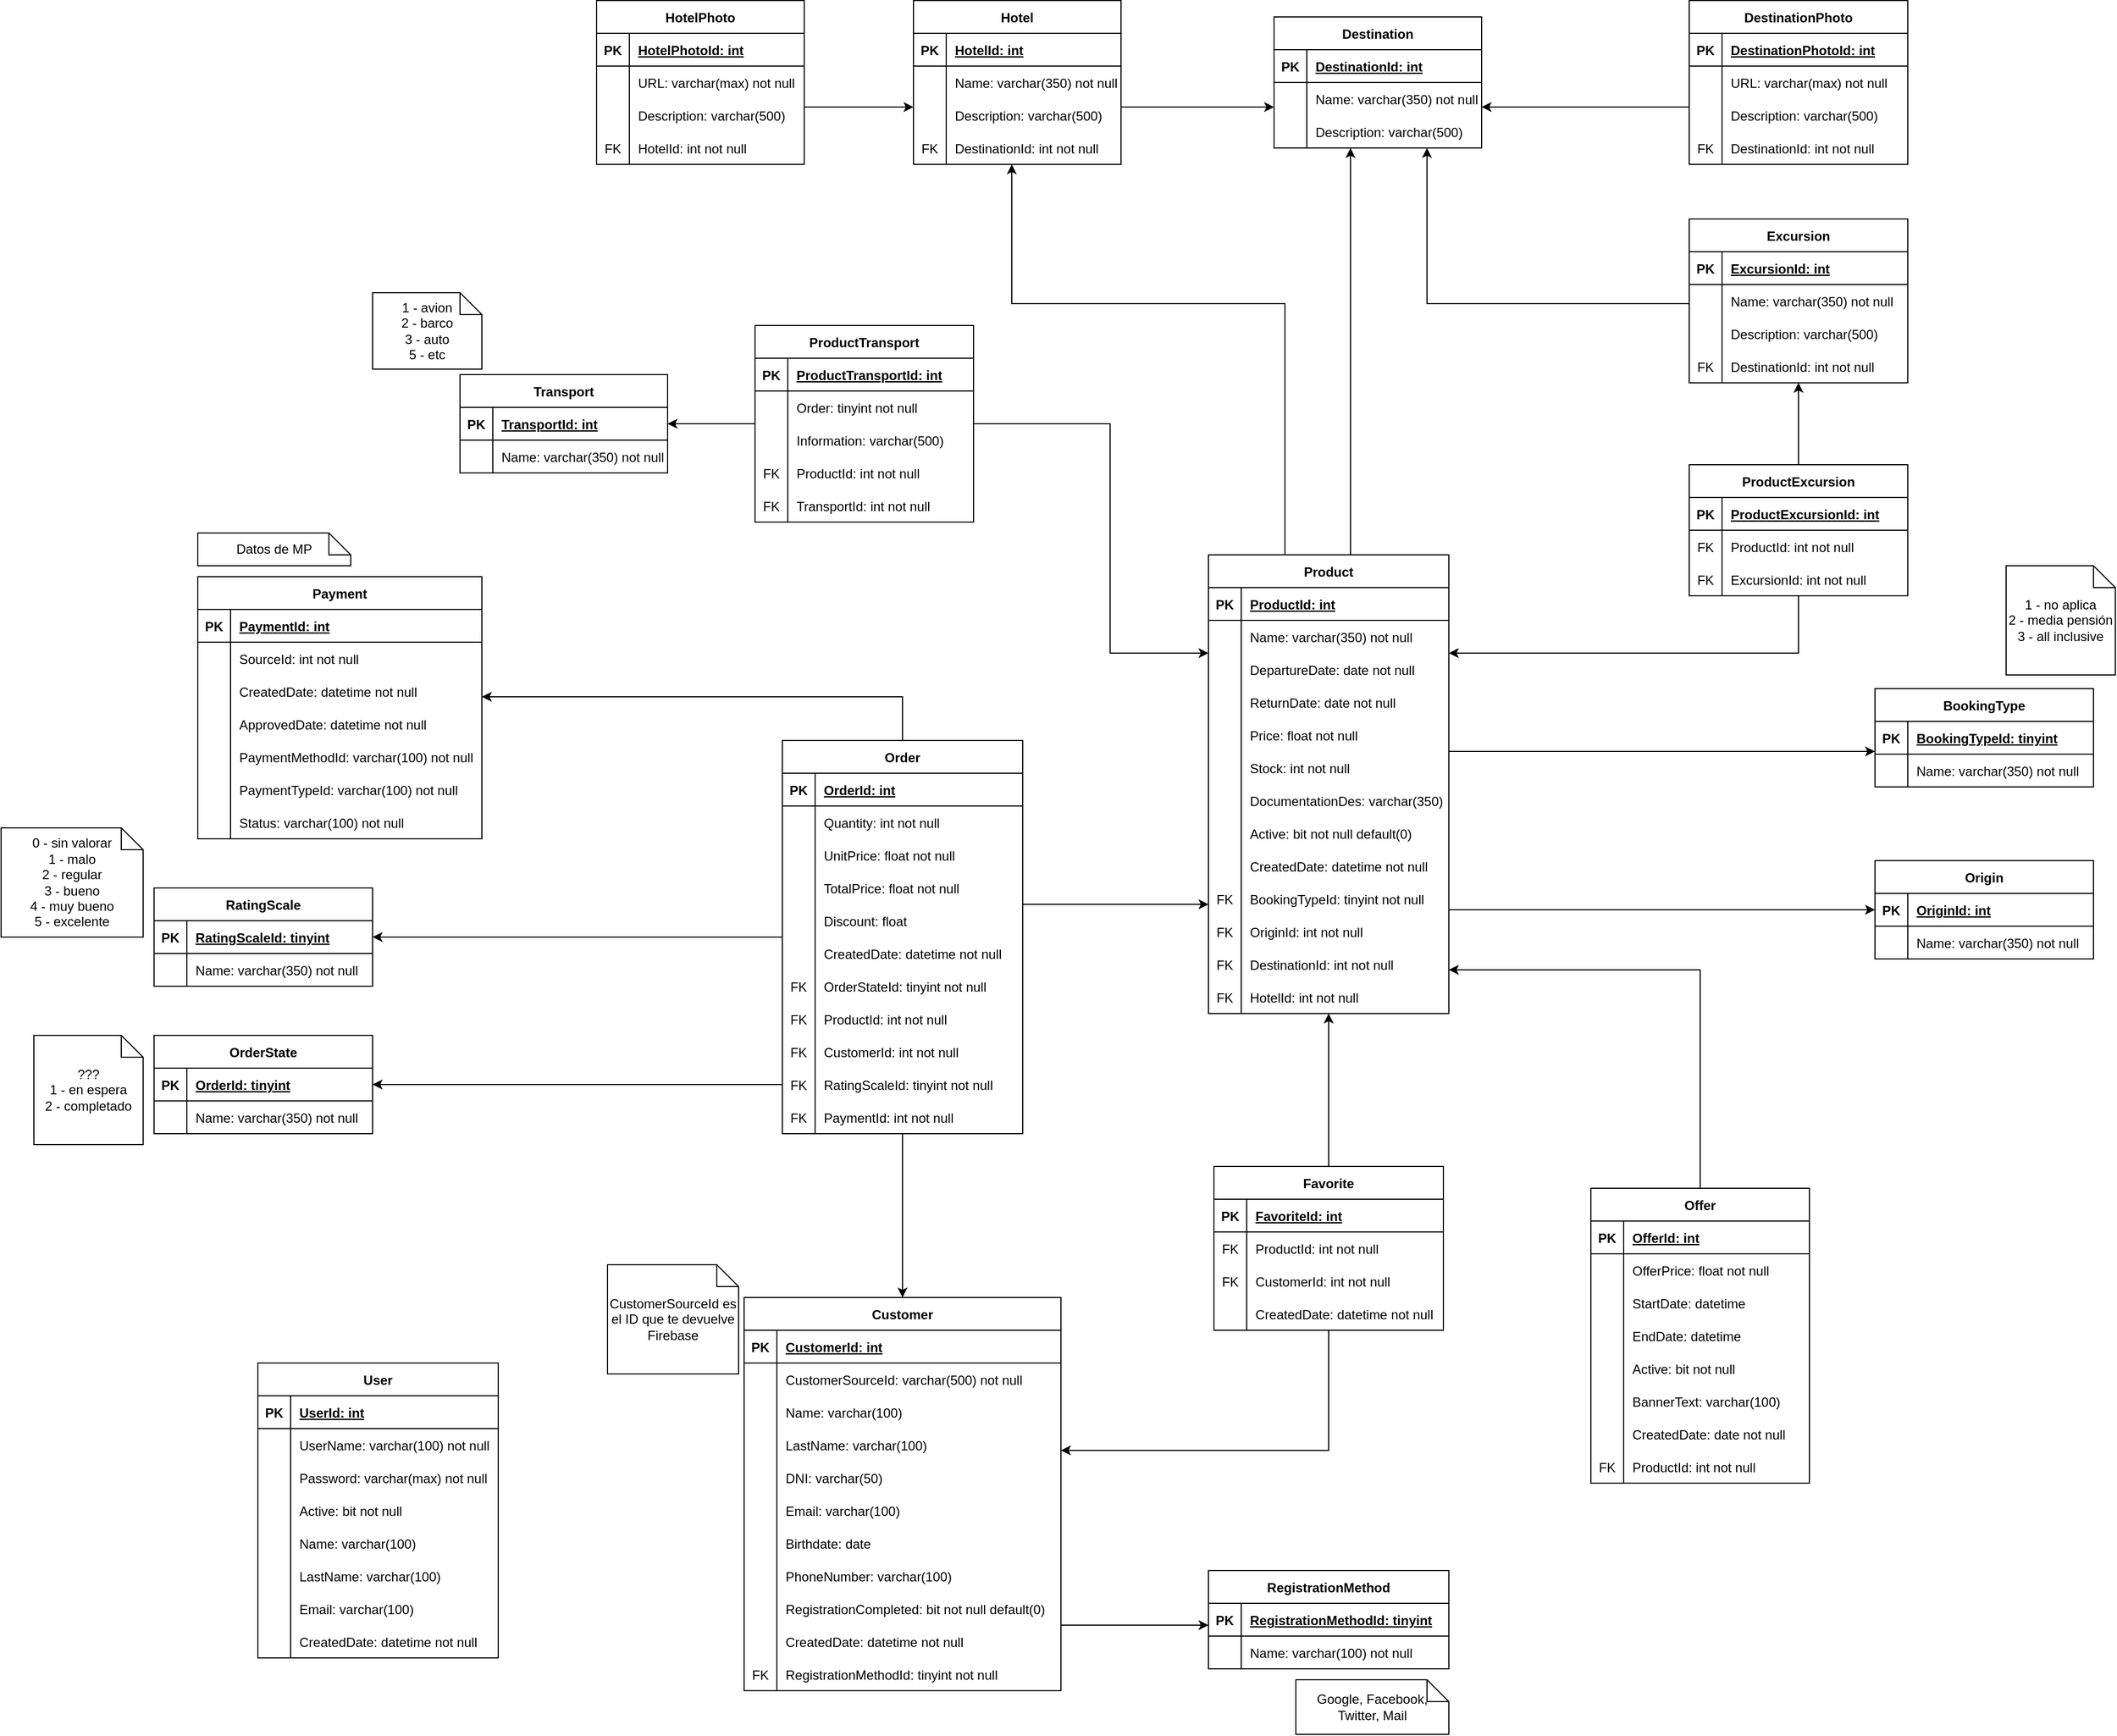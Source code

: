 <mxfile version="20.8.20" type="device" pages="3"><diagram id="C5RBs43oDa-KdzZeNtuy" name="Diagrama de clases"><mxGraphModel dx="3217" dy="2429" grid="1" gridSize="10" guides="1" tooltips="1" connect="1" arrows="1" fold="1" page="1" pageScale="1" pageWidth="827" pageHeight="1169" math="0" shadow="0"><root><mxCell id="WIyWlLk6GJQsqaUBKTNV-0"/><mxCell id="WIyWlLk6GJQsqaUBKTNV-1" parent="WIyWlLk6GJQsqaUBKTNV-0"/><mxCell id="-icxVsvl3KncUChP0wFt-88" style="edgeStyle=orthogonalEdgeStyle;rounded=0;orthogonalLoop=1;jettySize=auto;html=1;" edge="1" parent="WIyWlLk6GJQsqaUBKTNV-1" source="8SFT4txFagjiNu_znQAh-4" target="8SFT4txFagjiNu_znQAh-17"><mxGeometry relative="1" as="geometry"><Array as="points"><mxPoint x="330" y="-20"/><mxPoint x="330" y="-20"/></Array></mxGeometry></mxCell><mxCell id="8SFT4txFagjiNu_znQAh-4" value="HotelPhoto" style="shape=table;startSize=30;container=1;collapsible=1;childLayout=tableLayout;fixedRows=1;rowLines=0;fontStyle=1;align=center;resizeLast=1;" parent="WIyWlLk6GJQsqaUBKTNV-1" vertex="1"><mxGeometry x="90" y="-117.5" width="190" height="150" as="geometry"/></mxCell><mxCell id="8SFT4txFagjiNu_znQAh-5" value="" style="shape=tableRow;horizontal=0;startSize=0;swimlaneHead=0;swimlaneBody=0;fillColor=none;collapsible=0;dropTarget=0;points=[[0,0.5],[1,0.5]];portConstraint=eastwest;top=0;left=0;right=0;bottom=1;" parent="8SFT4txFagjiNu_znQAh-4" vertex="1"><mxGeometry y="30" width="190" height="30" as="geometry"/></mxCell><mxCell id="8SFT4txFagjiNu_znQAh-6" value="PK" style="shape=partialRectangle;connectable=0;fillColor=none;top=0;left=0;bottom=0;right=0;fontStyle=1;overflow=hidden;" parent="8SFT4txFagjiNu_znQAh-5" vertex="1"><mxGeometry width="30" height="30" as="geometry"><mxRectangle width="30" height="30" as="alternateBounds"/></mxGeometry></mxCell><mxCell id="8SFT4txFagjiNu_znQAh-7" value="HotelPhotoId: int" style="shape=partialRectangle;connectable=0;fillColor=none;top=0;left=0;bottom=0;right=0;align=left;spacingLeft=6;fontStyle=5;overflow=hidden;" parent="8SFT4txFagjiNu_znQAh-5" vertex="1"><mxGeometry x="30" width="160" height="30" as="geometry"><mxRectangle width="160" height="30" as="alternateBounds"/></mxGeometry></mxCell><mxCell id="8SFT4txFagjiNu_znQAh-8" value="" style="shape=tableRow;horizontal=0;startSize=0;swimlaneHead=0;swimlaneBody=0;fillColor=none;collapsible=0;dropTarget=0;points=[[0,0.5],[1,0.5]];portConstraint=eastwest;top=0;left=0;right=0;bottom=0;" parent="8SFT4txFagjiNu_znQAh-4" vertex="1"><mxGeometry y="60" width="190" height="30" as="geometry"/></mxCell><mxCell id="8SFT4txFagjiNu_znQAh-9" value="" style="shape=partialRectangle;connectable=0;fillColor=none;top=0;left=0;bottom=0;right=0;editable=1;overflow=hidden;" parent="8SFT4txFagjiNu_znQAh-8" vertex="1"><mxGeometry width="30" height="30" as="geometry"><mxRectangle width="30" height="30" as="alternateBounds"/></mxGeometry></mxCell><mxCell id="8SFT4txFagjiNu_znQAh-10" value="URL: varchar(max) not null" style="shape=partialRectangle;connectable=0;fillColor=none;top=0;left=0;bottom=0;right=0;align=left;spacingLeft=6;overflow=hidden;" parent="8SFT4txFagjiNu_znQAh-8" vertex="1"><mxGeometry x="30" width="160" height="30" as="geometry"><mxRectangle width="160" height="30" as="alternateBounds"/></mxGeometry></mxCell><mxCell id="8SFT4txFagjiNu_znQAh-102" style="shape=tableRow;horizontal=0;startSize=0;swimlaneHead=0;swimlaneBody=0;fillColor=none;collapsible=0;dropTarget=0;points=[[0,0.5],[1,0.5]];portConstraint=eastwest;top=0;left=0;right=0;bottom=0;" parent="8SFT4txFagjiNu_znQAh-4" vertex="1"><mxGeometry y="90" width="190" height="30" as="geometry"/></mxCell><mxCell id="8SFT4txFagjiNu_znQAh-103" style="shape=partialRectangle;connectable=0;fillColor=none;top=0;left=0;bottom=0;right=0;editable=1;overflow=hidden;" parent="8SFT4txFagjiNu_znQAh-102" vertex="1"><mxGeometry width="30" height="30" as="geometry"><mxRectangle width="30" height="30" as="alternateBounds"/></mxGeometry></mxCell><mxCell id="8SFT4txFagjiNu_znQAh-104" value="Description: varchar(500)" style="shape=partialRectangle;connectable=0;fillColor=none;top=0;left=0;bottom=0;right=0;align=left;spacingLeft=6;overflow=hidden;" parent="8SFT4txFagjiNu_znQAh-102" vertex="1"><mxGeometry x="30" width="160" height="30" as="geometry"><mxRectangle width="160" height="30" as="alternateBounds"/></mxGeometry></mxCell><mxCell id="8SFT4txFagjiNu_znQAh-24" style="shape=tableRow;horizontal=0;startSize=0;swimlaneHead=0;swimlaneBody=0;fillColor=none;collapsible=0;dropTarget=0;points=[[0,0.5],[1,0.5]];portConstraint=eastwest;top=0;left=0;right=0;bottom=0;" parent="8SFT4txFagjiNu_znQAh-4" vertex="1"><mxGeometry y="120" width="190" height="30" as="geometry"/></mxCell><mxCell id="8SFT4txFagjiNu_znQAh-25" value="FK" style="shape=partialRectangle;connectable=0;fillColor=none;top=0;left=0;bottom=0;right=0;editable=1;overflow=hidden;" parent="8SFT4txFagjiNu_znQAh-24" vertex="1"><mxGeometry width="30" height="30" as="geometry"><mxRectangle width="30" height="30" as="alternateBounds"/></mxGeometry></mxCell><mxCell id="8SFT4txFagjiNu_znQAh-26" value="HotelId: int not null" style="shape=partialRectangle;connectable=0;fillColor=none;top=0;left=0;bottom=0;right=0;align=left;spacingLeft=6;overflow=hidden;" parent="8SFT4txFagjiNu_znQAh-24" vertex="1"><mxGeometry x="30" width="160" height="30" as="geometry"><mxRectangle width="160" height="30" as="alternateBounds"/></mxGeometry></mxCell><mxCell id="8SFT4txFagjiNu_znQAh-47" style="edgeStyle=orthogonalEdgeStyle;rounded=0;orthogonalLoop=1;jettySize=auto;html=1;" parent="WIyWlLk6GJQsqaUBKTNV-1" source="8SFT4txFagjiNu_znQAh-17" target="8SFT4txFagjiNu_znQAh-34" edge="1"><mxGeometry relative="1" as="geometry"><Array as="points"><mxPoint x="630" y="-20"/><mxPoint x="630" y="-20"/></Array></mxGeometry></mxCell><mxCell id="8SFT4txFagjiNu_znQAh-17" value="Hotel" style="shape=table;startSize=30;container=1;collapsible=1;childLayout=tableLayout;fixedRows=1;rowLines=0;fontStyle=1;align=center;resizeLast=1;" parent="WIyWlLk6GJQsqaUBKTNV-1" vertex="1"><mxGeometry x="380" y="-117.5" width="190" height="150" as="geometry"/></mxCell><mxCell id="8SFT4txFagjiNu_znQAh-18" value="" style="shape=tableRow;horizontal=0;startSize=0;swimlaneHead=0;swimlaneBody=0;fillColor=none;collapsible=0;dropTarget=0;points=[[0,0.5],[1,0.5]];portConstraint=eastwest;top=0;left=0;right=0;bottom=1;" parent="8SFT4txFagjiNu_znQAh-17" vertex="1"><mxGeometry y="30" width="190" height="30" as="geometry"/></mxCell><mxCell id="8SFT4txFagjiNu_znQAh-19" value="PK" style="shape=partialRectangle;connectable=0;fillColor=none;top=0;left=0;bottom=0;right=0;fontStyle=1;overflow=hidden;" parent="8SFT4txFagjiNu_znQAh-18" vertex="1"><mxGeometry width="30" height="30" as="geometry"><mxRectangle width="30" height="30" as="alternateBounds"/></mxGeometry></mxCell><mxCell id="8SFT4txFagjiNu_znQAh-20" value="HotelId: int" style="shape=partialRectangle;connectable=0;fillColor=none;top=0;left=0;bottom=0;right=0;align=left;spacingLeft=6;fontStyle=5;overflow=hidden;" parent="8SFT4txFagjiNu_znQAh-18" vertex="1"><mxGeometry x="30" width="160" height="30" as="geometry"><mxRectangle width="160" height="30" as="alternateBounds"/></mxGeometry></mxCell><mxCell id="8SFT4txFagjiNu_znQAh-21" value="" style="shape=tableRow;horizontal=0;startSize=0;swimlaneHead=0;swimlaneBody=0;fillColor=none;collapsible=0;dropTarget=0;points=[[0,0.5],[1,0.5]];portConstraint=eastwest;top=0;left=0;right=0;bottom=0;" parent="8SFT4txFagjiNu_znQAh-17" vertex="1"><mxGeometry y="60" width="190" height="30" as="geometry"/></mxCell><mxCell id="8SFT4txFagjiNu_znQAh-22" value="" style="shape=partialRectangle;connectable=0;fillColor=none;top=0;left=0;bottom=0;right=0;editable=1;overflow=hidden;" parent="8SFT4txFagjiNu_znQAh-21" vertex="1"><mxGeometry width="30" height="30" as="geometry"><mxRectangle width="30" height="30" as="alternateBounds"/></mxGeometry></mxCell><mxCell id="8SFT4txFagjiNu_znQAh-23" value="Name: varchar(350) not null" style="shape=partialRectangle;connectable=0;fillColor=none;top=0;left=0;bottom=0;right=0;align=left;spacingLeft=6;overflow=hidden;" parent="8SFT4txFagjiNu_znQAh-21" vertex="1"><mxGeometry x="30" width="160" height="30" as="geometry"><mxRectangle width="160" height="30" as="alternateBounds"/></mxGeometry></mxCell><mxCell id="8SFT4txFagjiNu_znQAh-28" style="shape=tableRow;horizontal=0;startSize=0;swimlaneHead=0;swimlaneBody=0;fillColor=none;collapsible=0;dropTarget=0;points=[[0,0.5],[1,0.5]];portConstraint=eastwest;top=0;left=0;right=0;bottom=0;" parent="8SFT4txFagjiNu_znQAh-17" vertex="1"><mxGeometry y="90" width="190" height="30" as="geometry"/></mxCell><mxCell id="8SFT4txFagjiNu_znQAh-29" style="shape=partialRectangle;connectable=0;fillColor=none;top=0;left=0;bottom=0;right=0;editable=1;overflow=hidden;" parent="8SFT4txFagjiNu_znQAh-28" vertex="1"><mxGeometry width="30" height="30" as="geometry"><mxRectangle width="30" height="30" as="alternateBounds"/></mxGeometry></mxCell><mxCell id="8SFT4txFagjiNu_znQAh-30" value="Description: varchar(500)" style="shape=partialRectangle;connectable=0;fillColor=none;top=0;left=0;bottom=0;right=0;align=left;spacingLeft=6;overflow=hidden;" parent="8SFT4txFagjiNu_znQAh-28" vertex="1"><mxGeometry x="30" width="160" height="30" as="geometry"><mxRectangle width="160" height="30" as="alternateBounds"/></mxGeometry></mxCell><mxCell id="8SFT4txFagjiNu_znQAh-31" style="shape=tableRow;horizontal=0;startSize=0;swimlaneHead=0;swimlaneBody=0;fillColor=none;collapsible=0;dropTarget=0;points=[[0,0.5],[1,0.5]];portConstraint=eastwest;top=0;left=0;right=0;bottom=0;" parent="8SFT4txFagjiNu_znQAh-17" vertex="1"><mxGeometry y="120" width="190" height="30" as="geometry"/></mxCell><mxCell id="8SFT4txFagjiNu_znQAh-32" value="FK" style="shape=partialRectangle;connectable=0;fillColor=none;top=0;left=0;bottom=0;right=0;editable=1;overflow=hidden;" parent="8SFT4txFagjiNu_znQAh-31" vertex="1"><mxGeometry width="30" height="30" as="geometry"><mxRectangle width="30" height="30" as="alternateBounds"/></mxGeometry></mxCell><mxCell id="8SFT4txFagjiNu_znQAh-33" value="DestinationId: int not null" style="shape=partialRectangle;connectable=0;fillColor=none;top=0;left=0;bottom=0;right=0;align=left;spacingLeft=6;overflow=hidden;" parent="8SFT4txFagjiNu_znQAh-31" vertex="1"><mxGeometry x="30" width="160" height="30" as="geometry"><mxRectangle width="160" height="30" as="alternateBounds"/></mxGeometry></mxCell><mxCell id="8SFT4txFagjiNu_znQAh-34" value="Destination" style="shape=table;startSize=30;container=1;collapsible=1;childLayout=tableLayout;fixedRows=1;rowLines=0;fontStyle=1;align=center;resizeLast=1;" parent="WIyWlLk6GJQsqaUBKTNV-1" vertex="1"><mxGeometry x="710" y="-102.5" width="190" height="120" as="geometry"/></mxCell><mxCell id="8SFT4txFagjiNu_znQAh-35" value="" style="shape=tableRow;horizontal=0;startSize=0;swimlaneHead=0;swimlaneBody=0;fillColor=none;collapsible=0;dropTarget=0;points=[[0,0.5],[1,0.5]];portConstraint=eastwest;top=0;left=0;right=0;bottom=1;" parent="8SFT4txFagjiNu_znQAh-34" vertex="1"><mxGeometry y="30" width="190" height="30" as="geometry"/></mxCell><mxCell id="8SFT4txFagjiNu_znQAh-36" value="PK" style="shape=partialRectangle;connectable=0;fillColor=none;top=0;left=0;bottom=0;right=0;fontStyle=1;overflow=hidden;" parent="8SFT4txFagjiNu_znQAh-35" vertex="1"><mxGeometry width="30" height="30" as="geometry"><mxRectangle width="30" height="30" as="alternateBounds"/></mxGeometry></mxCell><mxCell id="8SFT4txFagjiNu_znQAh-37" value="DestinationId: int" style="shape=partialRectangle;connectable=0;fillColor=none;top=0;left=0;bottom=0;right=0;align=left;spacingLeft=6;fontStyle=5;overflow=hidden;" parent="8SFT4txFagjiNu_znQAh-35" vertex="1"><mxGeometry x="30" width="160" height="30" as="geometry"><mxRectangle width="160" height="30" as="alternateBounds"/></mxGeometry></mxCell><mxCell id="8SFT4txFagjiNu_znQAh-38" value="" style="shape=tableRow;horizontal=0;startSize=0;swimlaneHead=0;swimlaneBody=0;fillColor=none;collapsible=0;dropTarget=0;points=[[0,0.5],[1,0.5]];portConstraint=eastwest;top=0;left=0;right=0;bottom=0;" parent="8SFT4txFagjiNu_znQAh-34" vertex="1"><mxGeometry y="60" width="190" height="30" as="geometry"/></mxCell><mxCell id="8SFT4txFagjiNu_znQAh-39" value="" style="shape=partialRectangle;connectable=0;fillColor=none;top=0;left=0;bottom=0;right=0;editable=1;overflow=hidden;" parent="8SFT4txFagjiNu_znQAh-38" vertex="1"><mxGeometry width="30" height="30" as="geometry"><mxRectangle width="30" height="30" as="alternateBounds"/></mxGeometry></mxCell><mxCell id="8SFT4txFagjiNu_znQAh-40" value="Name: varchar(350) not null" style="shape=partialRectangle;connectable=0;fillColor=none;top=0;left=0;bottom=0;right=0;align=left;spacingLeft=6;overflow=hidden;" parent="8SFT4txFagjiNu_znQAh-38" vertex="1"><mxGeometry x="30" width="160" height="30" as="geometry"><mxRectangle width="160" height="30" as="alternateBounds"/></mxGeometry></mxCell><mxCell id="8SFT4txFagjiNu_znQAh-41" style="shape=tableRow;horizontal=0;startSize=0;swimlaneHead=0;swimlaneBody=0;fillColor=none;collapsible=0;dropTarget=0;points=[[0,0.5],[1,0.5]];portConstraint=eastwest;top=0;left=0;right=0;bottom=0;" parent="8SFT4txFagjiNu_znQAh-34" vertex="1"><mxGeometry y="90" width="190" height="30" as="geometry"/></mxCell><mxCell id="8SFT4txFagjiNu_znQAh-42" style="shape=partialRectangle;connectable=0;fillColor=none;top=0;left=0;bottom=0;right=0;editable=1;overflow=hidden;" parent="8SFT4txFagjiNu_znQAh-41" vertex="1"><mxGeometry width="30" height="30" as="geometry"><mxRectangle width="30" height="30" as="alternateBounds"/></mxGeometry></mxCell><mxCell id="8SFT4txFagjiNu_znQAh-43" value="Description: varchar(500)" style="shape=partialRectangle;connectable=0;fillColor=none;top=0;left=0;bottom=0;right=0;align=left;spacingLeft=6;overflow=hidden;" parent="8SFT4txFagjiNu_znQAh-41" vertex="1"><mxGeometry x="30" width="160" height="30" as="geometry"><mxRectangle width="160" height="30" as="alternateBounds"/></mxGeometry></mxCell><mxCell id="8SFT4txFagjiNu_znQAh-48" value="Transport" style="shape=table;startSize=30;container=1;collapsible=1;childLayout=tableLayout;fixedRows=1;rowLines=0;fontStyle=1;align=center;resizeLast=1;" parent="WIyWlLk6GJQsqaUBKTNV-1" vertex="1"><mxGeometry x="-35" y="225" width="190" height="90" as="geometry"/></mxCell><mxCell id="8SFT4txFagjiNu_znQAh-49" value="" style="shape=tableRow;horizontal=0;startSize=0;swimlaneHead=0;swimlaneBody=0;fillColor=none;collapsible=0;dropTarget=0;points=[[0,0.5],[1,0.5]];portConstraint=eastwest;top=0;left=0;right=0;bottom=1;" parent="8SFT4txFagjiNu_znQAh-48" vertex="1"><mxGeometry y="30" width="190" height="30" as="geometry"/></mxCell><mxCell id="8SFT4txFagjiNu_znQAh-50" value="PK" style="shape=partialRectangle;connectable=0;fillColor=none;top=0;left=0;bottom=0;right=0;fontStyle=1;overflow=hidden;" parent="8SFT4txFagjiNu_znQAh-49" vertex="1"><mxGeometry width="30" height="30" as="geometry"><mxRectangle width="30" height="30" as="alternateBounds"/></mxGeometry></mxCell><mxCell id="8SFT4txFagjiNu_znQAh-51" value="TransportId: int" style="shape=partialRectangle;connectable=0;fillColor=none;top=0;left=0;bottom=0;right=0;align=left;spacingLeft=6;fontStyle=5;overflow=hidden;" parent="8SFT4txFagjiNu_znQAh-49" vertex="1"><mxGeometry x="30" width="160" height="30" as="geometry"><mxRectangle width="160" height="30" as="alternateBounds"/></mxGeometry></mxCell><mxCell id="8SFT4txFagjiNu_znQAh-52" value="" style="shape=tableRow;horizontal=0;startSize=0;swimlaneHead=0;swimlaneBody=0;fillColor=none;collapsible=0;dropTarget=0;points=[[0,0.5],[1,0.5]];portConstraint=eastwest;top=0;left=0;right=0;bottom=0;" parent="8SFT4txFagjiNu_znQAh-48" vertex="1"><mxGeometry y="60" width="190" height="30" as="geometry"/></mxCell><mxCell id="8SFT4txFagjiNu_znQAh-53" value="" style="shape=partialRectangle;connectable=0;fillColor=none;top=0;left=0;bottom=0;right=0;editable=1;overflow=hidden;" parent="8SFT4txFagjiNu_znQAh-52" vertex="1"><mxGeometry width="30" height="30" as="geometry"><mxRectangle width="30" height="30" as="alternateBounds"/></mxGeometry></mxCell><mxCell id="8SFT4txFagjiNu_znQAh-54" value="Name: varchar(350) not null" style="shape=partialRectangle;connectable=0;fillColor=none;top=0;left=0;bottom=0;right=0;align=left;spacingLeft=6;overflow=hidden;" parent="8SFT4txFagjiNu_znQAh-52" vertex="1"><mxGeometry x="30" width="160" height="30" as="geometry"><mxRectangle width="160" height="30" as="alternateBounds"/></mxGeometry></mxCell><mxCell id="8SFT4txFagjiNu_znQAh-74" style="edgeStyle=orthogonalEdgeStyle;rounded=0;orthogonalLoop=1;jettySize=auto;html=1;" parent="WIyWlLk6GJQsqaUBKTNV-1" source="8SFT4txFagjiNu_znQAh-58" target="8SFT4txFagjiNu_znQAh-48" edge="1"><mxGeometry relative="1" as="geometry"/></mxCell><mxCell id="8SFT4txFagjiNu_znQAh-129" style="edgeStyle=orthogonalEdgeStyle;rounded=0;orthogonalLoop=1;jettySize=auto;html=1;" parent="WIyWlLk6GJQsqaUBKTNV-1" source="8SFT4txFagjiNu_znQAh-58" target="8SFT4txFagjiNu_znQAh-86" edge="1"><mxGeometry relative="1" as="geometry"><Array as="points"><mxPoint x="560" y="270"/><mxPoint x="560" y="480"/></Array></mxGeometry></mxCell><mxCell id="8SFT4txFagjiNu_znQAh-58" value="ProductTransport" style="shape=table;startSize=30;container=1;collapsible=1;childLayout=tableLayout;fixedRows=1;rowLines=0;fontStyle=1;align=center;resizeLast=1;" parent="WIyWlLk6GJQsqaUBKTNV-1" vertex="1"><mxGeometry x="235" y="180" width="200" height="180" as="geometry"/></mxCell><mxCell id="8SFT4txFagjiNu_znQAh-59" value="" style="shape=tableRow;horizontal=0;startSize=0;swimlaneHead=0;swimlaneBody=0;fillColor=none;collapsible=0;dropTarget=0;points=[[0,0.5],[1,0.5]];portConstraint=eastwest;top=0;left=0;right=0;bottom=1;" parent="8SFT4txFagjiNu_znQAh-58" vertex="1"><mxGeometry y="30" width="200" height="30" as="geometry"/></mxCell><mxCell id="8SFT4txFagjiNu_znQAh-60" value="PK" style="shape=partialRectangle;connectable=0;fillColor=none;top=0;left=0;bottom=0;right=0;fontStyle=1;overflow=hidden;" parent="8SFT4txFagjiNu_znQAh-59" vertex="1"><mxGeometry width="30" height="30" as="geometry"><mxRectangle width="30" height="30" as="alternateBounds"/></mxGeometry></mxCell><mxCell id="8SFT4txFagjiNu_znQAh-61" value="ProductTransportId: int" style="shape=partialRectangle;connectable=0;fillColor=none;top=0;left=0;bottom=0;right=0;align=left;spacingLeft=6;fontStyle=5;overflow=hidden;" parent="8SFT4txFagjiNu_znQAh-59" vertex="1"><mxGeometry x="30" width="170" height="30" as="geometry"><mxRectangle width="170" height="30" as="alternateBounds"/></mxGeometry></mxCell><mxCell id="8SFT4txFagjiNu_znQAh-62" value="" style="shape=tableRow;horizontal=0;startSize=0;swimlaneHead=0;swimlaneBody=0;fillColor=none;collapsible=0;dropTarget=0;points=[[0,0.5],[1,0.5]];portConstraint=eastwest;top=0;left=0;right=0;bottom=0;" parent="8SFT4txFagjiNu_znQAh-58" vertex="1"><mxGeometry y="60" width="200" height="30" as="geometry"/></mxCell><mxCell id="8SFT4txFagjiNu_znQAh-63" value="" style="shape=partialRectangle;connectable=0;fillColor=none;top=0;left=0;bottom=0;right=0;editable=1;overflow=hidden;" parent="8SFT4txFagjiNu_znQAh-62" vertex="1"><mxGeometry width="30" height="30" as="geometry"><mxRectangle width="30" height="30" as="alternateBounds"/></mxGeometry></mxCell><mxCell id="8SFT4txFagjiNu_znQAh-64" value="Order: tinyint not null" style="shape=partialRectangle;connectable=0;fillColor=none;top=0;left=0;bottom=0;right=0;align=left;spacingLeft=6;overflow=hidden;" parent="8SFT4txFagjiNu_znQAh-62" vertex="1"><mxGeometry x="30" width="170" height="30" as="geometry"><mxRectangle width="170" height="30" as="alternateBounds"/></mxGeometry></mxCell><mxCell id="8SFT4txFagjiNu_znQAh-68" style="shape=tableRow;horizontal=0;startSize=0;swimlaneHead=0;swimlaneBody=0;fillColor=none;collapsible=0;dropTarget=0;points=[[0,0.5],[1,0.5]];portConstraint=eastwest;top=0;left=0;right=0;bottom=0;" parent="8SFT4txFagjiNu_znQAh-58" vertex="1"><mxGeometry y="90" width="200" height="30" as="geometry"/></mxCell><mxCell id="8SFT4txFagjiNu_znQAh-69" style="shape=partialRectangle;connectable=0;fillColor=none;top=0;left=0;bottom=0;right=0;editable=1;overflow=hidden;" parent="8SFT4txFagjiNu_znQAh-68" vertex="1"><mxGeometry width="30" height="30" as="geometry"><mxRectangle width="30" height="30" as="alternateBounds"/></mxGeometry></mxCell><mxCell id="8SFT4txFagjiNu_znQAh-70" value="Information: varchar(500)" style="shape=partialRectangle;connectable=0;fillColor=none;top=0;left=0;bottom=0;right=0;align=left;spacingLeft=6;overflow=hidden;" parent="8SFT4txFagjiNu_znQAh-68" vertex="1"><mxGeometry x="30" width="170" height="30" as="geometry"><mxRectangle width="170" height="30" as="alternateBounds"/></mxGeometry></mxCell><mxCell id="8SFT4txFagjiNu_znQAh-65" style="shape=tableRow;horizontal=0;startSize=0;swimlaneHead=0;swimlaneBody=0;fillColor=none;collapsible=0;dropTarget=0;points=[[0,0.5],[1,0.5]];portConstraint=eastwest;top=0;left=0;right=0;bottom=0;" parent="8SFT4txFagjiNu_znQAh-58" vertex="1"><mxGeometry y="120" width="200" height="30" as="geometry"/></mxCell><mxCell id="8SFT4txFagjiNu_znQAh-66" value="FK" style="shape=partialRectangle;connectable=0;fillColor=none;top=0;left=0;bottom=0;right=0;editable=1;overflow=hidden;" parent="8SFT4txFagjiNu_znQAh-65" vertex="1"><mxGeometry width="30" height="30" as="geometry"><mxRectangle width="30" height="30" as="alternateBounds"/></mxGeometry></mxCell><mxCell id="8SFT4txFagjiNu_znQAh-67" value="ProductId: int not null" style="shape=partialRectangle;connectable=0;fillColor=none;top=0;left=0;bottom=0;right=0;align=left;spacingLeft=6;overflow=hidden;" parent="8SFT4txFagjiNu_znQAh-65" vertex="1"><mxGeometry x="30" width="170" height="30" as="geometry"><mxRectangle width="170" height="30" as="alternateBounds"/></mxGeometry></mxCell><mxCell id="8SFT4txFagjiNu_znQAh-71" style="shape=tableRow;horizontal=0;startSize=0;swimlaneHead=0;swimlaneBody=0;fillColor=none;collapsible=0;dropTarget=0;points=[[0,0.5],[1,0.5]];portConstraint=eastwest;top=0;left=0;right=0;bottom=0;" parent="8SFT4txFagjiNu_znQAh-58" vertex="1"><mxGeometry y="150" width="200" height="30" as="geometry"/></mxCell><mxCell id="8SFT4txFagjiNu_znQAh-72" value="FK" style="shape=partialRectangle;connectable=0;fillColor=none;top=0;left=0;bottom=0;right=0;editable=1;overflow=hidden;" parent="8SFT4txFagjiNu_znQAh-71" vertex="1"><mxGeometry width="30" height="30" as="geometry"><mxRectangle width="30" height="30" as="alternateBounds"/></mxGeometry></mxCell><mxCell id="8SFT4txFagjiNu_znQAh-73" value="TransportId: int not null" style="shape=partialRectangle;connectable=0;fillColor=none;top=0;left=0;bottom=0;right=0;align=left;spacingLeft=6;overflow=hidden;" parent="8SFT4txFagjiNu_znQAh-71" vertex="1"><mxGeometry x="30" width="170" height="30" as="geometry"><mxRectangle width="170" height="30" as="alternateBounds"/></mxGeometry></mxCell><mxCell id="8SFT4txFagjiNu_znQAh-85" style="edgeStyle=orthogonalEdgeStyle;rounded=0;orthogonalLoop=1;jettySize=auto;html=1;" parent="WIyWlLk6GJQsqaUBKTNV-1" source="8SFT4txFagjiNu_znQAh-75" target="8SFT4txFagjiNu_znQAh-34" edge="1"><mxGeometry relative="1" as="geometry"><Array as="points"><mxPoint x="1000" y="-20"/><mxPoint x="1000" y="-20"/></Array></mxGeometry></mxCell><mxCell id="8SFT4txFagjiNu_znQAh-75" value="DestinationPhoto" style="shape=table;startSize=30;container=1;collapsible=1;childLayout=tableLayout;fixedRows=1;rowLines=0;fontStyle=1;align=center;resizeLast=1;" parent="WIyWlLk6GJQsqaUBKTNV-1" vertex="1"><mxGeometry x="1090" y="-117.5" width="200" height="150" as="geometry"/></mxCell><mxCell id="8SFT4txFagjiNu_znQAh-76" value="" style="shape=tableRow;horizontal=0;startSize=0;swimlaneHead=0;swimlaneBody=0;fillColor=none;collapsible=0;dropTarget=0;points=[[0,0.5],[1,0.5]];portConstraint=eastwest;top=0;left=0;right=0;bottom=1;" parent="8SFT4txFagjiNu_znQAh-75" vertex="1"><mxGeometry y="30" width="200" height="30" as="geometry"/></mxCell><mxCell id="8SFT4txFagjiNu_znQAh-77" value="PK" style="shape=partialRectangle;connectable=0;fillColor=none;top=0;left=0;bottom=0;right=0;fontStyle=1;overflow=hidden;" parent="8SFT4txFagjiNu_znQAh-76" vertex="1"><mxGeometry width="30" height="30" as="geometry"><mxRectangle width="30" height="30" as="alternateBounds"/></mxGeometry></mxCell><mxCell id="8SFT4txFagjiNu_znQAh-78" value="DestinationPhotoId: int" style="shape=partialRectangle;connectable=0;fillColor=none;top=0;left=0;bottom=0;right=0;align=left;spacingLeft=6;fontStyle=5;overflow=hidden;" parent="8SFT4txFagjiNu_znQAh-76" vertex="1"><mxGeometry x="30" width="170" height="30" as="geometry"><mxRectangle width="170" height="30" as="alternateBounds"/></mxGeometry></mxCell><mxCell id="8SFT4txFagjiNu_znQAh-79" value="" style="shape=tableRow;horizontal=0;startSize=0;swimlaneHead=0;swimlaneBody=0;fillColor=none;collapsible=0;dropTarget=0;points=[[0,0.5],[1,0.5]];portConstraint=eastwest;top=0;left=0;right=0;bottom=0;" parent="8SFT4txFagjiNu_znQAh-75" vertex="1"><mxGeometry y="60" width="200" height="30" as="geometry"/></mxCell><mxCell id="8SFT4txFagjiNu_znQAh-80" value="" style="shape=partialRectangle;connectable=0;fillColor=none;top=0;left=0;bottom=0;right=0;editable=1;overflow=hidden;" parent="8SFT4txFagjiNu_znQAh-79" vertex="1"><mxGeometry width="30" height="30" as="geometry"><mxRectangle width="30" height="30" as="alternateBounds"/></mxGeometry></mxCell><mxCell id="8SFT4txFagjiNu_znQAh-81" value="URL: varchar(max) not null" style="shape=partialRectangle;connectable=0;fillColor=none;top=0;left=0;bottom=0;right=0;align=left;spacingLeft=6;overflow=hidden;" parent="8SFT4txFagjiNu_znQAh-79" vertex="1"><mxGeometry x="30" width="170" height="30" as="geometry"><mxRectangle width="170" height="30" as="alternateBounds"/></mxGeometry></mxCell><mxCell id="8SFT4txFagjiNu_znQAh-105" style="shape=tableRow;horizontal=0;startSize=0;swimlaneHead=0;swimlaneBody=0;fillColor=none;collapsible=0;dropTarget=0;points=[[0,0.5],[1,0.5]];portConstraint=eastwest;top=0;left=0;right=0;bottom=0;" parent="8SFT4txFagjiNu_znQAh-75" vertex="1"><mxGeometry y="90" width="200" height="30" as="geometry"/></mxCell><mxCell id="8SFT4txFagjiNu_znQAh-106" style="shape=partialRectangle;connectable=0;fillColor=none;top=0;left=0;bottom=0;right=0;editable=1;overflow=hidden;" parent="8SFT4txFagjiNu_znQAh-105" vertex="1"><mxGeometry width="30" height="30" as="geometry"><mxRectangle width="30" height="30" as="alternateBounds"/></mxGeometry></mxCell><mxCell id="8SFT4txFagjiNu_znQAh-107" value="Description: varchar(500)" style="shape=partialRectangle;connectable=0;fillColor=none;top=0;left=0;bottom=0;right=0;align=left;spacingLeft=6;overflow=hidden;" parent="8SFT4txFagjiNu_znQAh-105" vertex="1"><mxGeometry x="30" width="170" height="30" as="geometry"><mxRectangle width="170" height="30" as="alternateBounds"/></mxGeometry></mxCell><mxCell id="8SFT4txFagjiNu_znQAh-82" style="shape=tableRow;horizontal=0;startSize=0;swimlaneHead=0;swimlaneBody=0;fillColor=none;collapsible=0;dropTarget=0;points=[[0,0.5],[1,0.5]];portConstraint=eastwest;top=0;left=0;right=0;bottom=0;" parent="8SFT4txFagjiNu_znQAh-75" vertex="1"><mxGeometry y="120" width="200" height="30" as="geometry"/></mxCell><mxCell id="8SFT4txFagjiNu_znQAh-83" value="FK" style="shape=partialRectangle;connectable=0;fillColor=none;top=0;left=0;bottom=0;right=0;editable=1;overflow=hidden;" parent="8SFT4txFagjiNu_znQAh-82" vertex="1"><mxGeometry width="30" height="30" as="geometry"><mxRectangle width="30" height="30" as="alternateBounds"/></mxGeometry></mxCell><mxCell id="8SFT4txFagjiNu_znQAh-84" value="DestinationId: int not null" style="shape=partialRectangle;connectable=0;fillColor=none;top=0;left=0;bottom=0;right=0;align=left;spacingLeft=6;overflow=hidden;" parent="8SFT4txFagjiNu_znQAh-82" vertex="1"><mxGeometry x="30" width="170" height="30" as="geometry"><mxRectangle width="170" height="30" as="alternateBounds"/></mxGeometry></mxCell><mxCell id="8SFT4txFagjiNu_znQAh-130" style="edgeStyle=orthogonalEdgeStyle;rounded=0;orthogonalLoop=1;jettySize=auto;html=1;" parent="WIyWlLk6GJQsqaUBKTNV-1" source="8SFT4txFagjiNu_znQAh-86" target="8SFT4txFagjiNu_znQAh-17" edge="1"><mxGeometry relative="1" as="geometry"><Array as="points"><mxPoint x="720" y="160"/><mxPoint x="470" y="160"/></Array></mxGeometry></mxCell><mxCell id="8SFT4txFagjiNu_znQAh-131" style="edgeStyle=orthogonalEdgeStyle;rounded=0;orthogonalLoop=1;jettySize=auto;html=1;" parent="WIyWlLk6GJQsqaUBKTNV-1" source="8SFT4txFagjiNu_znQAh-86" target="8SFT4txFagjiNu_znQAh-34" edge="1"><mxGeometry relative="1" as="geometry"><Array as="points"><mxPoint x="780" y="160"/><mxPoint x="780" y="160"/></Array></mxGeometry></mxCell><mxCell id="8SFT4txFagjiNu_znQAh-243" style="edgeStyle=orthogonalEdgeStyle;rounded=0;orthogonalLoop=1;jettySize=auto;html=1;" parent="WIyWlLk6GJQsqaUBKTNV-1" source="8SFT4txFagjiNu_znQAh-86" target="8SFT4txFagjiNu_znQAh-233" edge="1"><mxGeometry relative="1" as="geometry"><Array as="points"><mxPoint x="1080" y="570"/><mxPoint x="1080" y="570"/></Array></mxGeometry></mxCell><mxCell id="-icxVsvl3KncUChP0wFt-90" style="edgeStyle=orthogonalEdgeStyle;rounded=0;orthogonalLoop=1;jettySize=auto;html=1;" edge="1" parent="WIyWlLk6GJQsqaUBKTNV-1" source="8SFT4txFagjiNu_znQAh-86" target="-icxVsvl3KncUChP0wFt-31"><mxGeometry relative="1" as="geometry"><Array as="points"><mxPoint x="970" y="715"/><mxPoint x="970" y="715"/></Array></mxGeometry></mxCell><mxCell id="8SFT4txFagjiNu_znQAh-86" value="Product" style="shape=table;startSize=30;container=1;collapsible=1;childLayout=tableLayout;fixedRows=1;rowLines=0;fontStyle=1;align=center;resizeLast=1;" parent="WIyWlLk6GJQsqaUBKTNV-1" vertex="1"><mxGeometry x="650" y="390" width="220" height="420" as="geometry"/></mxCell><mxCell id="8SFT4txFagjiNu_znQAh-87" value="" style="shape=tableRow;horizontal=0;startSize=0;swimlaneHead=0;swimlaneBody=0;fillColor=none;collapsible=0;dropTarget=0;points=[[0,0.5],[1,0.5]];portConstraint=eastwest;top=0;left=0;right=0;bottom=1;" parent="8SFT4txFagjiNu_znQAh-86" vertex="1"><mxGeometry y="30" width="220" height="30" as="geometry"/></mxCell><mxCell id="8SFT4txFagjiNu_znQAh-88" value="PK" style="shape=partialRectangle;connectable=0;fillColor=none;top=0;left=0;bottom=0;right=0;fontStyle=1;overflow=hidden;" parent="8SFT4txFagjiNu_znQAh-87" vertex="1"><mxGeometry width="30" height="30" as="geometry"><mxRectangle width="30" height="30" as="alternateBounds"/></mxGeometry></mxCell><mxCell id="8SFT4txFagjiNu_znQAh-89" value="ProductId: int" style="shape=partialRectangle;connectable=0;fillColor=none;top=0;left=0;bottom=0;right=0;align=left;spacingLeft=6;fontStyle=5;overflow=hidden;" parent="8SFT4txFagjiNu_znQAh-87" vertex="1"><mxGeometry x="30" width="190" height="30" as="geometry"><mxRectangle width="190" height="30" as="alternateBounds"/></mxGeometry></mxCell><mxCell id="8SFT4txFagjiNu_znQAh-90" value="" style="shape=tableRow;horizontal=0;startSize=0;swimlaneHead=0;swimlaneBody=0;fillColor=none;collapsible=0;dropTarget=0;points=[[0,0.5],[1,0.5]];portConstraint=eastwest;top=0;left=0;right=0;bottom=0;" parent="8SFT4txFagjiNu_znQAh-86" vertex="1"><mxGeometry y="60" width="220" height="30" as="geometry"/></mxCell><mxCell id="8SFT4txFagjiNu_znQAh-91" value="" style="shape=partialRectangle;connectable=0;fillColor=none;top=0;left=0;bottom=0;right=0;editable=1;overflow=hidden;" parent="8SFT4txFagjiNu_znQAh-90" vertex="1"><mxGeometry width="30" height="30" as="geometry"><mxRectangle width="30" height="30" as="alternateBounds"/></mxGeometry></mxCell><mxCell id="8SFT4txFagjiNu_znQAh-92" value="Name: varchar(350) not null" style="shape=partialRectangle;connectable=0;fillColor=none;top=0;left=0;bottom=0;right=0;align=left;spacingLeft=6;overflow=hidden;" parent="8SFT4txFagjiNu_znQAh-90" vertex="1"><mxGeometry x="30" width="190" height="30" as="geometry"><mxRectangle width="190" height="30" as="alternateBounds"/></mxGeometry></mxCell><mxCell id="8SFT4txFagjiNu_znQAh-93" style="shape=tableRow;horizontal=0;startSize=0;swimlaneHead=0;swimlaneBody=0;fillColor=none;collapsible=0;dropTarget=0;points=[[0,0.5],[1,0.5]];portConstraint=eastwest;top=0;left=0;right=0;bottom=0;" parent="8SFT4txFagjiNu_znQAh-86" vertex="1"><mxGeometry y="90" width="220" height="30" as="geometry"/></mxCell><mxCell id="8SFT4txFagjiNu_znQAh-94" style="shape=partialRectangle;connectable=0;fillColor=none;top=0;left=0;bottom=0;right=0;editable=1;overflow=hidden;" parent="8SFT4txFagjiNu_znQAh-93" vertex="1"><mxGeometry width="30" height="30" as="geometry"><mxRectangle width="30" height="30" as="alternateBounds"/></mxGeometry></mxCell><mxCell id="8SFT4txFagjiNu_znQAh-95" value="DepartureDate: date not null" style="shape=partialRectangle;connectable=0;fillColor=none;top=0;left=0;bottom=0;right=0;align=left;spacingLeft=6;overflow=hidden;" parent="8SFT4txFagjiNu_znQAh-93" vertex="1"><mxGeometry x="30" width="190" height="30" as="geometry"><mxRectangle width="190" height="30" as="alternateBounds"/></mxGeometry></mxCell><mxCell id="8SFT4txFagjiNu_znQAh-96" style="shape=tableRow;horizontal=0;startSize=0;swimlaneHead=0;swimlaneBody=0;fillColor=none;collapsible=0;dropTarget=0;points=[[0,0.5],[1,0.5]];portConstraint=eastwest;top=0;left=0;right=0;bottom=0;" parent="8SFT4txFagjiNu_znQAh-86" vertex="1"><mxGeometry y="120" width="220" height="30" as="geometry"/></mxCell><mxCell id="8SFT4txFagjiNu_znQAh-97" value="" style="shape=partialRectangle;connectable=0;fillColor=none;top=0;left=0;bottom=0;right=0;editable=1;overflow=hidden;" parent="8SFT4txFagjiNu_znQAh-96" vertex="1"><mxGeometry width="30" height="30" as="geometry"><mxRectangle width="30" height="30" as="alternateBounds"/></mxGeometry></mxCell><mxCell id="8SFT4txFagjiNu_znQAh-98" value="ReturnDate: date not null" style="shape=partialRectangle;connectable=0;fillColor=none;top=0;left=0;bottom=0;right=0;align=left;spacingLeft=6;overflow=hidden;" parent="8SFT4txFagjiNu_znQAh-96" vertex="1"><mxGeometry x="30" width="190" height="30" as="geometry"><mxRectangle width="190" height="30" as="alternateBounds"/></mxGeometry></mxCell><mxCell id="8SFT4txFagjiNu_znQAh-99" style="shape=tableRow;horizontal=0;startSize=0;swimlaneHead=0;swimlaneBody=0;fillColor=none;collapsible=0;dropTarget=0;points=[[0,0.5],[1,0.5]];portConstraint=eastwest;top=0;left=0;right=0;bottom=0;" parent="8SFT4txFagjiNu_znQAh-86" vertex="1"><mxGeometry y="150" width="220" height="30" as="geometry"/></mxCell><mxCell id="8SFT4txFagjiNu_znQAh-100" value="" style="shape=partialRectangle;connectable=0;fillColor=none;top=0;left=0;bottom=0;right=0;editable=1;overflow=hidden;" parent="8SFT4txFagjiNu_znQAh-99" vertex="1"><mxGeometry width="30" height="30" as="geometry"><mxRectangle width="30" height="30" as="alternateBounds"/></mxGeometry></mxCell><mxCell id="8SFT4txFagjiNu_znQAh-101" value="Price: float not null" style="shape=partialRectangle;connectable=0;fillColor=none;top=0;left=0;bottom=0;right=0;align=left;spacingLeft=6;overflow=hidden;" parent="8SFT4txFagjiNu_znQAh-99" vertex="1"><mxGeometry x="30" width="190" height="30" as="geometry"><mxRectangle width="190" height="30" as="alternateBounds"/></mxGeometry></mxCell><mxCell id="8SFT4txFagjiNu_znQAh-117" style="shape=tableRow;horizontal=0;startSize=0;swimlaneHead=0;swimlaneBody=0;fillColor=none;collapsible=0;dropTarget=0;points=[[0,0.5],[1,0.5]];portConstraint=eastwest;top=0;left=0;right=0;bottom=0;" parent="8SFT4txFagjiNu_znQAh-86" vertex="1"><mxGeometry y="180" width="220" height="30" as="geometry"/></mxCell><mxCell id="8SFT4txFagjiNu_znQAh-118" style="shape=partialRectangle;connectable=0;fillColor=none;top=0;left=0;bottom=0;right=0;editable=1;overflow=hidden;" parent="8SFT4txFagjiNu_znQAh-117" vertex="1"><mxGeometry width="30" height="30" as="geometry"><mxRectangle width="30" height="30" as="alternateBounds"/></mxGeometry></mxCell><mxCell id="8SFT4txFagjiNu_znQAh-119" value="Stock: int not null" style="shape=partialRectangle;connectable=0;fillColor=none;top=0;left=0;bottom=0;right=0;align=left;spacingLeft=6;overflow=hidden;" parent="8SFT4txFagjiNu_znQAh-117" vertex="1"><mxGeometry x="30" width="190" height="30" as="geometry"><mxRectangle width="190" height="30" as="alternateBounds"/></mxGeometry></mxCell><mxCell id="8SFT4txFagjiNu_znQAh-114" style="shape=tableRow;horizontal=0;startSize=0;swimlaneHead=0;swimlaneBody=0;fillColor=none;collapsible=0;dropTarget=0;points=[[0,0.5],[1,0.5]];portConstraint=eastwest;top=0;left=0;right=0;bottom=0;" parent="8SFT4txFagjiNu_znQAh-86" vertex="1"><mxGeometry y="210" width="220" height="30" as="geometry"/></mxCell><mxCell id="8SFT4txFagjiNu_znQAh-115" style="shape=partialRectangle;connectable=0;fillColor=none;top=0;left=0;bottom=0;right=0;editable=1;overflow=hidden;" parent="8SFT4txFagjiNu_znQAh-114" vertex="1"><mxGeometry width="30" height="30" as="geometry"><mxRectangle width="30" height="30" as="alternateBounds"/></mxGeometry></mxCell><mxCell id="8SFT4txFagjiNu_znQAh-116" value="DocumentationDes: varchar(350)" style="shape=partialRectangle;connectable=0;fillColor=none;top=0;left=0;bottom=0;right=0;align=left;spacingLeft=6;overflow=hidden;" parent="8SFT4txFagjiNu_znQAh-114" vertex="1"><mxGeometry x="30" width="190" height="30" as="geometry"><mxRectangle width="190" height="30" as="alternateBounds"/></mxGeometry></mxCell><mxCell id="8SFT4txFagjiNu_znQAh-111" style="shape=tableRow;horizontal=0;startSize=0;swimlaneHead=0;swimlaneBody=0;fillColor=none;collapsible=0;dropTarget=0;points=[[0,0.5],[1,0.5]];portConstraint=eastwest;top=0;left=0;right=0;bottom=0;" parent="8SFT4txFagjiNu_znQAh-86" vertex="1"><mxGeometry y="240" width="220" height="30" as="geometry"/></mxCell><mxCell id="8SFT4txFagjiNu_znQAh-112" value="" style="shape=partialRectangle;connectable=0;fillColor=none;top=0;left=0;bottom=0;right=0;editable=1;overflow=hidden;" parent="8SFT4txFagjiNu_znQAh-111" vertex="1"><mxGeometry width="30" height="30" as="geometry"><mxRectangle width="30" height="30" as="alternateBounds"/></mxGeometry></mxCell><mxCell id="8SFT4txFagjiNu_znQAh-113" value="Active: bit not null default(0)" style="shape=partialRectangle;connectable=0;fillColor=none;top=0;left=0;bottom=0;right=0;align=left;spacingLeft=6;overflow=hidden;" parent="8SFT4txFagjiNu_znQAh-111" vertex="1"><mxGeometry x="30" width="190" height="30" as="geometry"><mxRectangle width="190" height="30" as="alternateBounds"/></mxGeometry></mxCell><mxCell id="-icxVsvl3KncUChP0wFt-19" style="shape=tableRow;horizontal=0;startSize=0;swimlaneHead=0;swimlaneBody=0;fillColor=none;collapsible=0;dropTarget=0;points=[[0,0.5],[1,0.5]];portConstraint=eastwest;top=0;left=0;right=0;bottom=0;" vertex="1" parent="8SFT4txFagjiNu_znQAh-86"><mxGeometry y="270" width="220" height="30" as="geometry"/></mxCell><mxCell id="-icxVsvl3KncUChP0wFt-20" style="shape=partialRectangle;connectable=0;fillColor=none;top=0;left=0;bottom=0;right=0;editable=1;overflow=hidden;" vertex="1" parent="-icxVsvl3KncUChP0wFt-19"><mxGeometry width="30" height="30" as="geometry"><mxRectangle width="30" height="30" as="alternateBounds"/></mxGeometry></mxCell><mxCell id="-icxVsvl3KncUChP0wFt-21" value="CreatedDate: datetime not null" style="shape=partialRectangle;connectable=0;fillColor=none;top=0;left=0;bottom=0;right=0;align=left;spacingLeft=6;overflow=hidden;" vertex="1" parent="-icxVsvl3KncUChP0wFt-19"><mxGeometry x="30" width="190" height="30" as="geometry"><mxRectangle width="190" height="30" as="alternateBounds"/></mxGeometry></mxCell><mxCell id="8SFT4txFagjiNu_znQAh-108" style="shape=tableRow;horizontal=0;startSize=0;swimlaneHead=0;swimlaneBody=0;fillColor=none;collapsible=0;dropTarget=0;points=[[0,0.5],[1,0.5]];portConstraint=eastwest;top=0;left=0;right=0;bottom=0;" parent="8SFT4txFagjiNu_znQAh-86" vertex="1"><mxGeometry y="300" width="220" height="30" as="geometry"/></mxCell><mxCell id="8SFT4txFagjiNu_znQAh-109" value="FK" style="shape=partialRectangle;connectable=0;fillColor=none;top=0;left=0;bottom=0;right=0;editable=1;overflow=hidden;" parent="8SFT4txFagjiNu_znQAh-108" vertex="1"><mxGeometry width="30" height="30" as="geometry"><mxRectangle width="30" height="30" as="alternateBounds"/></mxGeometry></mxCell><mxCell id="8SFT4txFagjiNu_znQAh-110" value="BookingTypeId: tinyint not null" style="shape=partialRectangle;connectable=0;fillColor=none;top=0;left=0;bottom=0;right=0;align=left;spacingLeft=6;overflow=hidden;" parent="8SFT4txFagjiNu_znQAh-108" vertex="1"><mxGeometry x="30" width="190" height="30" as="geometry"><mxRectangle width="190" height="30" as="alternateBounds"/></mxGeometry></mxCell><mxCell id="8SFT4txFagjiNu_znQAh-126" style="shape=tableRow;horizontal=0;startSize=0;swimlaneHead=0;swimlaneBody=0;fillColor=none;collapsible=0;dropTarget=0;points=[[0,0.5],[1,0.5]];portConstraint=eastwest;top=0;left=0;right=0;bottom=0;" parent="8SFT4txFagjiNu_znQAh-86" vertex="1"><mxGeometry y="330" width="220" height="30" as="geometry"/></mxCell><mxCell id="8SFT4txFagjiNu_znQAh-127" value="FK" style="shape=partialRectangle;connectable=0;fillColor=none;top=0;left=0;bottom=0;right=0;editable=1;overflow=hidden;" parent="8SFT4txFagjiNu_znQAh-126" vertex="1"><mxGeometry width="30" height="30" as="geometry"><mxRectangle width="30" height="30" as="alternateBounds"/></mxGeometry></mxCell><mxCell id="8SFT4txFagjiNu_znQAh-128" value="OriginId: int not null" style="shape=partialRectangle;connectable=0;fillColor=none;top=0;left=0;bottom=0;right=0;align=left;spacingLeft=6;overflow=hidden;" parent="8SFT4txFagjiNu_znQAh-126" vertex="1"><mxGeometry x="30" width="190" height="30" as="geometry"><mxRectangle width="190" height="30" as="alternateBounds"/></mxGeometry></mxCell><mxCell id="8SFT4txFagjiNu_znQAh-123" style="shape=tableRow;horizontal=0;startSize=0;swimlaneHead=0;swimlaneBody=0;fillColor=none;collapsible=0;dropTarget=0;points=[[0,0.5],[1,0.5]];portConstraint=eastwest;top=0;left=0;right=0;bottom=0;" parent="8SFT4txFagjiNu_znQAh-86" vertex="1"><mxGeometry y="360" width="220" height="30" as="geometry"/></mxCell><mxCell id="8SFT4txFagjiNu_znQAh-124" value="FK" style="shape=partialRectangle;connectable=0;fillColor=none;top=0;left=0;bottom=0;right=0;editable=1;overflow=hidden;" parent="8SFT4txFagjiNu_znQAh-123" vertex="1"><mxGeometry width="30" height="30" as="geometry"><mxRectangle width="30" height="30" as="alternateBounds"/></mxGeometry></mxCell><mxCell id="8SFT4txFagjiNu_znQAh-125" value="DestinationId: int not null" style="shape=partialRectangle;connectable=0;fillColor=none;top=0;left=0;bottom=0;right=0;align=left;spacingLeft=6;overflow=hidden;" parent="8SFT4txFagjiNu_znQAh-123" vertex="1"><mxGeometry x="30" width="190" height="30" as="geometry"><mxRectangle width="190" height="30" as="alternateBounds"/></mxGeometry></mxCell><mxCell id="8SFT4txFagjiNu_znQAh-120" style="shape=tableRow;horizontal=0;startSize=0;swimlaneHead=0;swimlaneBody=0;fillColor=none;collapsible=0;dropTarget=0;points=[[0,0.5],[1,0.5]];portConstraint=eastwest;top=0;left=0;right=0;bottom=0;" parent="8SFT4txFagjiNu_znQAh-86" vertex="1"><mxGeometry y="390" width="220" height="30" as="geometry"/></mxCell><mxCell id="8SFT4txFagjiNu_znQAh-121" value="FK" style="shape=partialRectangle;connectable=0;fillColor=none;top=0;left=0;bottom=0;right=0;editable=1;overflow=hidden;" parent="8SFT4txFagjiNu_znQAh-120" vertex="1"><mxGeometry width="30" height="30" as="geometry"><mxRectangle width="30" height="30" as="alternateBounds"/></mxGeometry></mxCell><mxCell id="8SFT4txFagjiNu_znQAh-122" value="HotelId: int not null" style="shape=partialRectangle;connectable=0;fillColor=none;top=0;left=0;bottom=0;right=0;align=left;spacingLeft=6;overflow=hidden;" parent="8SFT4txFagjiNu_znQAh-120" vertex="1"><mxGeometry x="30" width="190" height="30" as="geometry"><mxRectangle width="190" height="30" as="alternateBounds"/></mxGeometry></mxCell><mxCell id="8SFT4txFagjiNu_znQAh-145" style="edgeStyle=orthogonalEdgeStyle;rounded=0;orthogonalLoop=1;jettySize=auto;html=1;" parent="WIyWlLk6GJQsqaUBKTNV-1" source="8SFT4txFagjiNu_znQAh-132" target="8SFT4txFagjiNu_znQAh-34" edge="1"><mxGeometry relative="1" as="geometry"><Array as="points"><mxPoint x="850" y="160"/></Array></mxGeometry></mxCell><mxCell id="8SFT4txFagjiNu_znQAh-132" value="Excursion" style="shape=table;startSize=30;container=1;collapsible=1;childLayout=tableLayout;fixedRows=1;rowLines=0;fontStyle=1;align=center;resizeLast=1;" parent="WIyWlLk6GJQsqaUBKTNV-1" vertex="1"><mxGeometry x="1090" y="82.5" width="200" height="150" as="geometry"/></mxCell><mxCell id="8SFT4txFagjiNu_znQAh-133" value="" style="shape=tableRow;horizontal=0;startSize=0;swimlaneHead=0;swimlaneBody=0;fillColor=none;collapsible=0;dropTarget=0;points=[[0,0.5],[1,0.5]];portConstraint=eastwest;top=0;left=0;right=0;bottom=1;" parent="8SFT4txFagjiNu_znQAh-132" vertex="1"><mxGeometry y="30" width="200" height="30" as="geometry"/></mxCell><mxCell id="8SFT4txFagjiNu_znQAh-134" value="PK" style="shape=partialRectangle;connectable=0;fillColor=none;top=0;left=0;bottom=0;right=0;fontStyle=1;overflow=hidden;" parent="8SFT4txFagjiNu_znQAh-133" vertex="1"><mxGeometry width="30" height="30" as="geometry"><mxRectangle width="30" height="30" as="alternateBounds"/></mxGeometry></mxCell><mxCell id="8SFT4txFagjiNu_znQAh-135" value="ExcursionId: int" style="shape=partialRectangle;connectable=0;fillColor=none;top=0;left=0;bottom=0;right=0;align=left;spacingLeft=6;fontStyle=5;overflow=hidden;" parent="8SFT4txFagjiNu_znQAh-133" vertex="1"><mxGeometry x="30" width="170" height="30" as="geometry"><mxRectangle width="170" height="30" as="alternateBounds"/></mxGeometry></mxCell><mxCell id="8SFT4txFagjiNu_znQAh-136" value="" style="shape=tableRow;horizontal=0;startSize=0;swimlaneHead=0;swimlaneBody=0;fillColor=none;collapsible=0;dropTarget=0;points=[[0,0.5],[1,0.5]];portConstraint=eastwest;top=0;left=0;right=0;bottom=0;" parent="8SFT4txFagjiNu_znQAh-132" vertex="1"><mxGeometry y="60" width="200" height="30" as="geometry"/></mxCell><mxCell id="8SFT4txFagjiNu_znQAh-137" value="" style="shape=partialRectangle;connectable=0;fillColor=none;top=0;left=0;bottom=0;right=0;editable=1;overflow=hidden;" parent="8SFT4txFagjiNu_znQAh-136" vertex="1"><mxGeometry width="30" height="30" as="geometry"><mxRectangle width="30" height="30" as="alternateBounds"/></mxGeometry></mxCell><mxCell id="8SFT4txFagjiNu_znQAh-138" value="Name: varchar(350) not null" style="shape=partialRectangle;connectable=0;fillColor=none;top=0;left=0;bottom=0;right=0;align=left;spacingLeft=6;overflow=hidden;" parent="8SFT4txFagjiNu_znQAh-136" vertex="1"><mxGeometry x="30" width="170" height="30" as="geometry"><mxRectangle width="170" height="30" as="alternateBounds"/></mxGeometry></mxCell><mxCell id="8SFT4txFagjiNu_znQAh-139" style="shape=tableRow;horizontal=0;startSize=0;swimlaneHead=0;swimlaneBody=0;fillColor=none;collapsible=0;dropTarget=0;points=[[0,0.5],[1,0.5]];portConstraint=eastwest;top=0;left=0;right=0;bottom=0;" parent="8SFT4txFagjiNu_znQAh-132" vertex="1"><mxGeometry y="90" width="200" height="30" as="geometry"/></mxCell><mxCell id="8SFT4txFagjiNu_znQAh-140" style="shape=partialRectangle;connectable=0;fillColor=none;top=0;left=0;bottom=0;right=0;editable=1;overflow=hidden;" parent="8SFT4txFagjiNu_znQAh-139" vertex="1"><mxGeometry width="30" height="30" as="geometry"><mxRectangle width="30" height="30" as="alternateBounds"/></mxGeometry></mxCell><mxCell id="8SFT4txFagjiNu_znQAh-141" value="Description: varchar(500)" style="shape=partialRectangle;connectable=0;fillColor=none;top=0;left=0;bottom=0;right=0;align=left;spacingLeft=6;overflow=hidden;" parent="8SFT4txFagjiNu_znQAh-139" vertex="1"><mxGeometry x="30" width="170" height="30" as="geometry"><mxRectangle width="170" height="30" as="alternateBounds"/></mxGeometry></mxCell><mxCell id="8SFT4txFagjiNu_znQAh-142" style="shape=tableRow;horizontal=0;startSize=0;swimlaneHead=0;swimlaneBody=0;fillColor=none;collapsible=0;dropTarget=0;points=[[0,0.5],[1,0.5]];portConstraint=eastwest;top=0;left=0;right=0;bottom=0;" parent="8SFT4txFagjiNu_znQAh-132" vertex="1"><mxGeometry y="120" width="200" height="30" as="geometry"/></mxCell><mxCell id="8SFT4txFagjiNu_znQAh-143" value="FK" style="shape=partialRectangle;connectable=0;fillColor=none;top=0;left=0;bottom=0;right=0;editable=1;overflow=hidden;" parent="8SFT4txFagjiNu_znQAh-142" vertex="1"><mxGeometry width="30" height="30" as="geometry"><mxRectangle width="30" height="30" as="alternateBounds"/></mxGeometry></mxCell><mxCell id="8SFT4txFagjiNu_znQAh-144" value="DestinationId: int not null" style="shape=partialRectangle;connectable=0;fillColor=none;top=0;left=0;bottom=0;right=0;align=left;spacingLeft=6;overflow=hidden;" parent="8SFT4txFagjiNu_znQAh-142" vertex="1"><mxGeometry x="30" width="170" height="30" as="geometry"><mxRectangle width="170" height="30" as="alternateBounds"/></mxGeometry></mxCell><mxCell id="8SFT4txFagjiNu_znQAh-162" style="edgeStyle=orthogonalEdgeStyle;rounded=0;orthogonalLoop=1;jettySize=auto;html=1;" parent="WIyWlLk6GJQsqaUBKTNV-1" source="8SFT4txFagjiNu_znQAh-146" target="8SFT4txFagjiNu_znQAh-132" edge="1"><mxGeometry relative="1" as="geometry"/></mxCell><mxCell id="8SFT4txFagjiNu_znQAh-163" style="edgeStyle=orthogonalEdgeStyle;rounded=0;orthogonalLoop=1;jettySize=auto;html=1;" parent="WIyWlLk6GJQsqaUBKTNV-1" source="8SFT4txFagjiNu_znQAh-146" target="8SFT4txFagjiNu_znQAh-86" edge="1"><mxGeometry relative="1" as="geometry"><Array as="points"><mxPoint x="1190" y="480"/></Array></mxGeometry></mxCell><mxCell id="8SFT4txFagjiNu_znQAh-146" value="ProductExcursion" style="shape=table;startSize=30;container=1;collapsible=1;childLayout=tableLayout;fixedRows=1;rowLines=0;fontStyle=1;align=center;resizeLast=1;" parent="WIyWlLk6GJQsqaUBKTNV-1" vertex="1"><mxGeometry x="1090" y="307.5" width="200" height="120" as="geometry"/></mxCell><mxCell id="8SFT4txFagjiNu_znQAh-147" value="" style="shape=tableRow;horizontal=0;startSize=0;swimlaneHead=0;swimlaneBody=0;fillColor=none;collapsible=0;dropTarget=0;points=[[0,0.5],[1,0.5]];portConstraint=eastwest;top=0;left=0;right=0;bottom=1;" parent="8SFT4txFagjiNu_znQAh-146" vertex="1"><mxGeometry y="30" width="200" height="30" as="geometry"/></mxCell><mxCell id="8SFT4txFagjiNu_znQAh-148" value="PK" style="shape=partialRectangle;connectable=0;fillColor=none;top=0;left=0;bottom=0;right=0;fontStyle=1;overflow=hidden;" parent="8SFT4txFagjiNu_znQAh-147" vertex="1"><mxGeometry width="30" height="30" as="geometry"><mxRectangle width="30" height="30" as="alternateBounds"/></mxGeometry></mxCell><mxCell id="8SFT4txFagjiNu_znQAh-149" value="ProductExcursionId: int" style="shape=partialRectangle;connectable=0;fillColor=none;top=0;left=0;bottom=0;right=0;align=left;spacingLeft=6;fontStyle=5;overflow=hidden;" parent="8SFT4txFagjiNu_znQAh-147" vertex="1"><mxGeometry x="30" width="170" height="30" as="geometry"><mxRectangle width="170" height="30" as="alternateBounds"/></mxGeometry></mxCell><mxCell id="8SFT4txFagjiNu_znQAh-156" style="shape=tableRow;horizontal=0;startSize=0;swimlaneHead=0;swimlaneBody=0;fillColor=none;collapsible=0;dropTarget=0;points=[[0,0.5],[1,0.5]];portConstraint=eastwest;top=0;left=0;right=0;bottom=0;" parent="8SFT4txFagjiNu_znQAh-146" vertex="1"><mxGeometry y="60" width="200" height="30" as="geometry"/></mxCell><mxCell id="8SFT4txFagjiNu_znQAh-157" value="FK" style="shape=partialRectangle;connectable=0;fillColor=none;top=0;left=0;bottom=0;right=0;editable=1;overflow=hidden;" parent="8SFT4txFagjiNu_znQAh-156" vertex="1"><mxGeometry width="30" height="30" as="geometry"><mxRectangle width="30" height="30" as="alternateBounds"/></mxGeometry></mxCell><mxCell id="8SFT4txFagjiNu_znQAh-158" value="ProductId: int not null" style="shape=partialRectangle;connectable=0;fillColor=none;top=0;left=0;bottom=0;right=0;align=left;spacingLeft=6;overflow=hidden;" parent="8SFT4txFagjiNu_znQAh-156" vertex="1"><mxGeometry x="30" width="170" height="30" as="geometry"><mxRectangle width="170" height="30" as="alternateBounds"/></mxGeometry></mxCell><mxCell id="8SFT4txFagjiNu_znQAh-159" style="shape=tableRow;horizontal=0;startSize=0;swimlaneHead=0;swimlaneBody=0;fillColor=none;collapsible=0;dropTarget=0;points=[[0,0.5],[1,0.5]];portConstraint=eastwest;top=0;left=0;right=0;bottom=0;" parent="8SFT4txFagjiNu_znQAh-146" vertex="1"><mxGeometry y="90" width="200" height="30" as="geometry"/></mxCell><mxCell id="8SFT4txFagjiNu_znQAh-160" value="FK" style="shape=partialRectangle;connectable=0;fillColor=none;top=0;left=0;bottom=0;right=0;editable=1;overflow=hidden;" parent="8SFT4txFagjiNu_znQAh-159" vertex="1"><mxGeometry width="30" height="30" as="geometry"><mxRectangle width="30" height="30" as="alternateBounds"/></mxGeometry></mxCell><mxCell id="8SFT4txFagjiNu_znQAh-161" value="ExcursionId: int not null" style="shape=partialRectangle;connectable=0;fillColor=none;top=0;left=0;bottom=0;right=0;align=left;spacingLeft=6;overflow=hidden;" parent="8SFT4txFagjiNu_znQAh-159" vertex="1"><mxGeometry x="30" width="170" height="30" as="geometry"><mxRectangle width="170" height="30" as="alternateBounds"/></mxGeometry></mxCell><mxCell id="8SFT4txFagjiNu_znQAh-183" style="edgeStyle=orthogonalEdgeStyle;rounded=0;orthogonalLoop=1;jettySize=auto;html=1;" parent="WIyWlLk6GJQsqaUBKTNV-1" source="8SFT4txFagjiNu_znQAh-164" target="8SFT4txFagjiNu_znQAh-86" edge="1"><mxGeometry relative="1" as="geometry"><Array as="points"><mxPoint x="1100" y="770"/></Array></mxGeometry></mxCell><mxCell id="8SFT4txFagjiNu_znQAh-164" value="Offer" style="shape=table;startSize=30;container=1;collapsible=1;childLayout=tableLayout;fixedRows=1;rowLines=0;fontStyle=1;align=center;resizeLast=1;" parent="WIyWlLk6GJQsqaUBKTNV-1" vertex="1"><mxGeometry x="1000" y="970" width="200" height="270" as="geometry"/></mxCell><mxCell id="8SFT4txFagjiNu_znQAh-165" value="" style="shape=tableRow;horizontal=0;startSize=0;swimlaneHead=0;swimlaneBody=0;fillColor=none;collapsible=0;dropTarget=0;points=[[0,0.5],[1,0.5]];portConstraint=eastwest;top=0;left=0;right=0;bottom=1;" parent="8SFT4txFagjiNu_znQAh-164" vertex="1"><mxGeometry y="30" width="200" height="30" as="geometry"/></mxCell><mxCell id="8SFT4txFagjiNu_znQAh-166" value="PK" style="shape=partialRectangle;connectable=0;fillColor=none;top=0;left=0;bottom=0;right=0;fontStyle=1;overflow=hidden;" parent="8SFT4txFagjiNu_znQAh-165" vertex="1"><mxGeometry width="30" height="30" as="geometry"><mxRectangle width="30" height="30" as="alternateBounds"/></mxGeometry></mxCell><mxCell id="8SFT4txFagjiNu_znQAh-167" value="OfferId: int" style="shape=partialRectangle;connectable=0;fillColor=none;top=0;left=0;bottom=0;right=0;align=left;spacingLeft=6;fontStyle=5;overflow=hidden;" parent="8SFT4txFagjiNu_znQAh-165" vertex="1"><mxGeometry x="30" width="170" height="30" as="geometry"><mxRectangle width="170" height="30" as="alternateBounds"/></mxGeometry></mxCell><mxCell id="8SFT4txFagjiNu_znQAh-168" value="" style="shape=tableRow;horizontal=0;startSize=0;swimlaneHead=0;swimlaneBody=0;fillColor=none;collapsible=0;dropTarget=0;points=[[0,0.5],[1,0.5]];portConstraint=eastwest;top=0;left=0;right=0;bottom=0;" parent="8SFT4txFagjiNu_znQAh-164" vertex="1"><mxGeometry y="60" width="200" height="30" as="geometry"/></mxCell><mxCell id="8SFT4txFagjiNu_znQAh-169" value="" style="shape=partialRectangle;connectable=0;fillColor=none;top=0;left=0;bottom=0;right=0;editable=1;overflow=hidden;" parent="8SFT4txFagjiNu_znQAh-168" vertex="1"><mxGeometry width="30" height="30" as="geometry"><mxRectangle width="30" height="30" as="alternateBounds"/></mxGeometry></mxCell><mxCell id="8SFT4txFagjiNu_znQAh-170" value="OfferPrice: float not null" style="shape=partialRectangle;connectable=0;fillColor=none;top=0;left=0;bottom=0;right=0;align=left;spacingLeft=6;overflow=hidden;" parent="8SFT4txFagjiNu_znQAh-168" vertex="1"><mxGeometry x="30" width="170" height="30" as="geometry"><mxRectangle width="170" height="30" as="alternateBounds"/></mxGeometry></mxCell><mxCell id="8SFT4txFagjiNu_znQAh-171" style="shape=tableRow;horizontal=0;startSize=0;swimlaneHead=0;swimlaneBody=0;fillColor=none;collapsible=0;dropTarget=0;points=[[0,0.5],[1,0.5]];portConstraint=eastwest;top=0;left=0;right=0;bottom=0;" parent="8SFT4txFagjiNu_znQAh-164" vertex="1"><mxGeometry y="90" width="200" height="30" as="geometry"/></mxCell><mxCell id="8SFT4txFagjiNu_znQAh-172" style="shape=partialRectangle;connectable=0;fillColor=none;top=0;left=0;bottom=0;right=0;editable=1;overflow=hidden;" parent="8SFT4txFagjiNu_znQAh-171" vertex="1"><mxGeometry width="30" height="30" as="geometry"><mxRectangle width="30" height="30" as="alternateBounds"/></mxGeometry></mxCell><mxCell id="8SFT4txFagjiNu_znQAh-173" value="StartDate: datetime" style="shape=partialRectangle;connectable=0;fillColor=none;top=0;left=0;bottom=0;right=0;align=left;spacingLeft=6;overflow=hidden;" parent="8SFT4txFagjiNu_znQAh-171" vertex="1"><mxGeometry x="30" width="170" height="30" as="geometry"><mxRectangle width="170" height="30" as="alternateBounds"/></mxGeometry></mxCell><mxCell id="-icxVsvl3KncUChP0wFt-51" style="shape=tableRow;horizontal=0;startSize=0;swimlaneHead=0;swimlaneBody=0;fillColor=none;collapsible=0;dropTarget=0;points=[[0,0.5],[1,0.5]];portConstraint=eastwest;top=0;left=0;right=0;bottom=0;" vertex="1" parent="8SFT4txFagjiNu_znQAh-164"><mxGeometry y="120" width="200" height="30" as="geometry"/></mxCell><mxCell id="-icxVsvl3KncUChP0wFt-52" style="shape=partialRectangle;connectable=0;fillColor=none;top=0;left=0;bottom=0;right=0;editable=1;overflow=hidden;" vertex="1" parent="-icxVsvl3KncUChP0wFt-51"><mxGeometry width="30" height="30" as="geometry"><mxRectangle width="30" height="30" as="alternateBounds"/></mxGeometry></mxCell><mxCell id="-icxVsvl3KncUChP0wFt-53" value="EndDate: datetime" style="shape=partialRectangle;connectable=0;fillColor=none;top=0;left=0;bottom=0;right=0;align=left;spacingLeft=6;overflow=hidden;" vertex="1" parent="-icxVsvl3KncUChP0wFt-51"><mxGeometry x="30" width="170" height="30" as="geometry"><mxRectangle width="170" height="30" as="alternateBounds"/></mxGeometry></mxCell><mxCell id="8SFT4txFagjiNu_znQAh-174" style="shape=tableRow;horizontal=0;startSize=0;swimlaneHead=0;swimlaneBody=0;fillColor=none;collapsible=0;dropTarget=0;points=[[0,0.5],[1,0.5]];portConstraint=eastwest;top=0;left=0;right=0;bottom=0;" parent="8SFT4txFagjiNu_znQAh-164" vertex="1"><mxGeometry y="150" width="200" height="30" as="geometry"/></mxCell><mxCell id="8SFT4txFagjiNu_znQAh-175" value="" style="shape=partialRectangle;connectable=0;fillColor=none;top=0;left=0;bottom=0;right=0;editable=1;overflow=hidden;" parent="8SFT4txFagjiNu_znQAh-174" vertex="1"><mxGeometry width="30" height="30" as="geometry"><mxRectangle width="30" height="30" as="alternateBounds"/></mxGeometry></mxCell><mxCell id="8SFT4txFagjiNu_znQAh-176" value="Active: bit not null" style="shape=partialRectangle;connectable=0;fillColor=none;top=0;left=0;bottom=0;right=0;align=left;spacingLeft=6;overflow=hidden;" parent="8SFT4txFagjiNu_znQAh-174" vertex="1"><mxGeometry x="30" width="170" height="30" as="geometry"><mxRectangle width="170" height="30" as="alternateBounds"/></mxGeometry></mxCell><mxCell id="8SFT4txFagjiNu_znQAh-177" style="shape=tableRow;horizontal=0;startSize=0;swimlaneHead=0;swimlaneBody=0;fillColor=none;collapsible=0;dropTarget=0;points=[[0,0.5],[1,0.5]];portConstraint=eastwest;top=0;left=0;right=0;bottom=0;" parent="8SFT4txFagjiNu_znQAh-164" vertex="1"><mxGeometry y="180" width="200" height="30" as="geometry"/></mxCell><mxCell id="8SFT4txFagjiNu_znQAh-178" value="" style="shape=partialRectangle;connectable=0;fillColor=none;top=0;left=0;bottom=0;right=0;editable=1;overflow=hidden;" parent="8SFT4txFagjiNu_znQAh-177" vertex="1"><mxGeometry width="30" height="30" as="geometry"><mxRectangle width="30" height="30" as="alternateBounds"/></mxGeometry></mxCell><mxCell id="8SFT4txFagjiNu_znQAh-179" value="BannerText: varchar(100)" style="shape=partialRectangle;connectable=0;fillColor=none;top=0;left=0;bottom=0;right=0;align=left;spacingLeft=6;overflow=hidden;" parent="8SFT4txFagjiNu_znQAh-177" vertex="1"><mxGeometry x="30" width="170" height="30" as="geometry"><mxRectangle width="170" height="30" as="alternateBounds"/></mxGeometry></mxCell><mxCell id="-icxVsvl3KncUChP0wFt-48" style="shape=tableRow;horizontal=0;startSize=0;swimlaneHead=0;swimlaneBody=0;fillColor=none;collapsible=0;dropTarget=0;points=[[0,0.5],[1,0.5]];portConstraint=eastwest;top=0;left=0;right=0;bottom=0;" vertex="1" parent="8SFT4txFagjiNu_znQAh-164"><mxGeometry y="210" width="200" height="30" as="geometry"/></mxCell><mxCell id="-icxVsvl3KncUChP0wFt-49" style="shape=partialRectangle;connectable=0;fillColor=none;top=0;left=0;bottom=0;right=0;editable=1;overflow=hidden;" vertex="1" parent="-icxVsvl3KncUChP0wFt-48"><mxGeometry width="30" height="30" as="geometry"><mxRectangle width="30" height="30" as="alternateBounds"/></mxGeometry></mxCell><mxCell id="-icxVsvl3KncUChP0wFt-50" value="CreatedDate: date not null" style="shape=partialRectangle;connectable=0;fillColor=none;top=0;left=0;bottom=0;right=0;align=left;spacingLeft=6;overflow=hidden;" vertex="1" parent="-icxVsvl3KncUChP0wFt-48"><mxGeometry x="30" width="170" height="30" as="geometry"><mxRectangle width="170" height="30" as="alternateBounds"/></mxGeometry></mxCell><mxCell id="8SFT4txFagjiNu_znQAh-180" style="shape=tableRow;horizontal=0;startSize=0;swimlaneHead=0;swimlaneBody=0;fillColor=none;collapsible=0;dropTarget=0;points=[[0,0.5],[1,0.5]];portConstraint=eastwest;top=0;left=0;right=0;bottom=0;" parent="8SFT4txFagjiNu_znQAh-164" vertex="1"><mxGeometry y="240" width="200" height="30" as="geometry"/></mxCell><mxCell id="8SFT4txFagjiNu_znQAh-181" value="FK" style="shape=partialRectangle;connectable=0;fillColor=none;top=0;left=0;bottom=0;right=0;editable=1;overflow=hidden;" parent="8SFT4txFagjiNu_znQAh-180" vertex="1"><mxGeometry width="30" height="30" as="geometry"><mxRectangle width="30" height="30" as="alternateBounds"/></mxGeometry></mxCell><mxCell id="8SFT4txFagjiNu_znQAh-182" value="ProductId: int not null" style="shape=partialRectangle;connectable=0;fillColor=none;top=0;left=0;bottom=0;right=0;align=left;spacingLeft=6;overflow=hidden;" parent="8SFT4txFagjiNu_znQAh-180" vertex="1"><mxGeometry x="30" width="170" height="30" as="geometry"><mxRectangle width="170" height="30" as="alternateBounds"/></mxGeometry></mxCell><mxCell id="8SFT4txFagjiNu_znQAh-194" style="edgeStyle=orthogonalEdgeStyle;rounded=0;orthogonalLoop=1;jettySize=auto;html=1;" parent="WIyWlLk6GJQsqaUBKTNV-1" source="8SFT4txFagjiNu_znQAh-184" target="8SFT4txFagjiNu_znQAh-86" edge="1"><mxGeometry relative="1" as="geometry"/></mxCell><mxCell id="8SFT4txFagjiNu_znQAh-281" style="edgeStyle=orthogonalEdgeStyle;rounded=0;orthogonalLoop=1;jettySize=auto;html=1;" parent="WIyWlLk6GJQsqaUBKTNV-1" source="8SFT4txFagjiNu_znQAh-184" target="8SFT4txFagjiNu_znQAh-252" edge="1"><mxGeometry relative="1" as="geometry"><Array as="points"><mxPoint x="760" y="1210"/></Array></mxGeometry></mxCell><mxCell id="8SFT4txFagjiNu_znQAh-184" value="Favorite" style="shape=table;startSize=30;container=1;collapsible=1;childLayout=tableLayout;fixedRows=1;rowLines=0;fontStyle=1;align=center;resizeLast=1;" parent="WIyWlLk6GJQsqaUBKTNV-1" vertex="1"><mxGeometry x="655" y="950" width="210" height="150" as="geometry"/></mxCell><mxCell id="8SFT4txFagjiNu_znQAh-185" value="" style="shape=tableRow;horizontal=0;startSize=0;swimlaneHead=0;swimlaneBody=0;fillColor=none;collapsible=0;dropTarget=0;points=[[0,0.5],[1,0.5]];portConstraint=eastwest;top=0;left=0;right=0;bottom=1;" parent="8SFT4txFagjiNu_znQAh-184" vertex="1"><mxGeometry y="30" width="210" height="30" as="geometry"/></mxCell><mxCell id="8SFT4txFagjiNu_znQAh-186" value="PK" style="shape=partialRectangle;connectable=0;fillColor=none;top=0;left=0;bottom=0;right=0;fontStyle=1;overflow=hidden;" parent="8SFT4txFagjiNu_znQAh-185" vertex="1"><mxGeometry width="30" height="30" as="geometry"><mxRectangle width="30" height="30" as="alternateBounds"/></mxGeometry></mxCell><mxCell id="8SFT4txFagjiNu_znQAh-187" value="FavoriteId: int" style="shape=partialRectangle;connectable=0;fillColor=none;top=0;left=0;bottom=0;right=0;align=left;spacingLeft=6;fontStyle=5;overflow=hidden;" parent="8SFT4txFagjiNu_znQAh-185" vertex="1"><mxGeometry x="30" width="180" height="30" as="geometry"><mxRectangle width="180" height="30" as="alternateBounds"/></mxGeometry></mxCell><mxCell id="8SFT4txFagjiNu_znQAh-188" style="shape=tableRow;horizontal=0;startSize=0;swimlaneHead=0;swimlaneBody=0;fillColor=none;collapsible=0;dropTarget=0;points=[[0,0.5],[1,0.5]];portConstraint=eastwest;top=0;left=0;right=0;bottom=0;" parent="8SFT4txFagjiNu_znQAh-184" vertex="1"><mxGeometry y="60" width="210" height="30" as="geometry"/></mxCell><mxCell id="8SFT4txFagjiNu_znQAh-189" value="FK" style="shape=partialRectangle;connectable=0;fillColor=none;top=0;left=0;bottom=0;right=0;editable=1;overflow=hidden;" parent="8SFT4txFagjiNu_znQAh-188" vertex="1"><mxGeometry width="30" height="30" as="geometry"><mxRectangle width="30" height="30" as="alternateBounds"/></mxGeometry></mxCell><mxCell id="8SFT4txFagjiNu_znQAh-190" value="ProductId: int not null" style="shape=partialRectangle;connectable=0;fillColor=none;top=0;left=0;bottom=0;right=0;align=left;spacingLeft=6;overflow=hidden;" parent="8SFT4txFagjiNu_znQAh-188" vertex="1"><mxGeometry x="30" width="180" height="30" as="geometry"><mxRectangle width="180" height="30" as="alternateBounds"/></mxGeometry></mxCell><mxCell id="8SFT4txFagjiNu_znQAh-191" style="shape=tableRow;horizontal=0;startSize=0;swimlaneHead=0;swimlaneBody=0;fillColor=none;collapsible=0;dropTarget=0;points=[[0,0.5],[1,0.5]];portConstraint=eastwest;top=0;left=0;right=0;bottom=0;" parent="8SFT4txFagjiNu_znQAh-184" vertex="1"><mxGeometry y="90" width="210" height="30" as="geometry"/></mxCell><mxCell id="8SFT4txFagjiNu_znQAh-192" value="FK" style="shape=partialRectangle;connectable=0;fillColor=none;top=0;left=0;bottom=0;right=0;editable=1;overflow=hidden;" parent="8SFT4txFagjiNu_znQAh-191" vertex="1"><mxGeometry width="30" height="30" as="geometry"><mxRectangle width="30" height="30" as="alternateBounds"/></mxGeometry></mxCell><mxCell id="8SFT4txFagjiNu_znQAh-193" value="CustomerId: int not null" style="shape=partialRectangle;connectable=0;fillColor=none;top=0;left=0;bottom=0;right=0;align=left;spacingLeft=6;overflow=hidden;" parent="8SFT4txFagjiNu_znQAh-191" vertex="1"><mxGeometry x="30" width="180" height="30" as="geometry"><mxRectangle width="180" height="30" as="alternateBounds"/></mxGeometry></mxCell><mxCell id="-icxVsvl3KncUChP0wFt-91" style="shape=tableRow;horizontal=0;startSize=0;swimlaneHead=0;swimlaneBody=0;fillColor=none;collapsible=0;dropTarget=0;points=[[0,0.5],[1,0.5]];portConstraint=eastwest;top=0;left=0;right=0;bottom=0;" vertex="1" parent="8SFT4txFagjiNu_znQAh-184"><mxGeometry y="120" width="210" height="30" as="geometry"/></mxCell><mxCell id="-icxVsvl3KncUChP0wFt-92" style="shape=partialRectangle;connectable=0;fillColor=none;top=0;left=0;bottom=0;right=0;editable=1;overflow=hidden;" vertex="1" parent="-icxVsvl3KncUChP0wFt-91"><mxGeometry width="30" height="30" as="geometry"><mxRectangle width="30" height="30" as="alternateBounds"/></mxGeometry></mxCell><mxCell id="-icxVsvl3KncUChP0wFt-93" value="CreatedDate: datetime not null" style="shape=partialRectangle;connectable=0;fillColor=none;top=0;left=0;bottom=0;right=0;align=left;spacingLeft=6;overflow=hidden;" vertex="1" parent="-icxVsvl3KncUChP0wFt-91"><mxGeometry x="30" width="180" height="30" as="geometry"><mxRectangle width="180" height="30" as="alternateBounds"/></mxGeometry></mxCell><mxCell id="8SFT4txFagjiNu_znQAh-232" style="edgeStyle=orthogonalEdgeStyle;rounded=0;orthogonalLoop=1;jettySize=auto;html=1;" parent="WIyWlLk6GJQsqaUBKTNV-1" source="8SFT4txFagjiNu_znQAh-195" target="8SFT4txFagjiNu_znQAh-86" edge="1"><mxGeometry relative="1" as="geometry"><Array as="points"><mxPoint x="600" y="710"/><mxPoint x="600" y="710"/></Array></mxGeometry></mxCell><mxCell id="8SFT4txFagjiNu_znQAh-251" style="edgeStyle=orthogonalEdgeStyle;rounded=0;orthogonalLoop=1;jettySize=auto;html=1;" parent="WIyWlLk6GJQsqaUBKTNV-1" source="8SFT4txFagjiNu_znQAh-195" target="8SFT4txFagjiNu_znQAh-244" edge="1"><mxGeometry relative="1" as="geometry"><Array as="points"><mxPoint x="20" y="740"/><mxPoint x="20" y="740"/></Array></mxGeometry></mxCell><mxCell id="8SFT4txFagjiNu_znQAh-280" style="edgeStyle=orthogonalEdgeStyle;rounded=0;orthogonalLoop=1;jettySize=auto;html=1;" parent="WIyWlLk6GJQsqaUBKTNV-1" source="8SFT4txFagjiNu_znQAh-195" target="8SFT4txFagjiNu_znQAh-252" edge="1"><mxGeometry relative="1" as="geometry"/></mxCell><mxCell id="8SFT4txFagjiNu_znQAh-299" style="edgeStyle=orthogonalEdgeStyle;rounded=0;orthogonalLoop=1;jettySize=auto;html=1;" parent="WIyWlLk6GJQsqaUBKTNV-1" source="8SFT4txFagjiNu_znQAh-195" target="8SFT4txFagjiNu_znQAh-292" edge="1"><mxGeometry relative="1" as="geometry"><Array as="points"><mxPoint x="40" y="875"/><mxPoint x="40" y="875"/></Array></mxGeometry></mxCell><mxCell id="-icxVsvl3KncUChP0wFt-57" style="edgeStyle=orthogonalEdgeStyle;rounded=0;orthogonalLoop=1;jettySize=auto;html=1;" edge="1" parent="WIyWlLk6GJQsqaUBKTNV-1" source="8SFT4txFagjiNu_znQAh-195" target="-icxVsvl3KncUChP0wFt-0"><mxGeometry relative="1" as="geometry"><Array as="points"><mxPoint x="370" y="520"/></Array></mxGeometry></mxCell><mxCell id="8SFT4txFagjiNu_znQAh-195" value="Order" style="shape=table;startSize=30;container=1;collapsible=1;childLayout=tableLayout;fixedRows=1;rowLines=0;fontStyle=1;align=center;resizeLast=1;" parent="WIyWlLk6GJQsqaUBKTNV-1" vertex="1"><mxGeometry x="260" y="560" width="220" height="360" as="geometry"/></mxCell><mxCell id="8SFT4txFagjiNu_znQAh-196" value="" style="shape=tableRow;horizontal=0;startSize=0;swimlaneHead=0;swimlaneBody=0;fillColor=none;collapsible=0;dropTarget=0;points=[[0,0.5],[1,0.5]];portConstraint=eastwest;top=0;left=0;right=0;bottom=1;" parent="8SFT4txFagjiNu_znQAh-195" vertex="1"><mxGeometry y="30" width="220" height="30" as="geometry"/></mxCell><mxCell id="8SFT4txFagjiNu_znQAh-197" value="PK" style="shape=partialRectangle;connectable=0;fillColor=none;top=0;left=0;bottom=0;right=0;fontStyle=1;overflow=hidden;" parent="8SFT4txFagjiNu_znQAh-196" vertex="1"><mxGeometry width="30" height="30" as="geometry"><mxRectangle width="30" height="30" as="alternateBounds"/></mxGeometry></mxCell><mxCell id="8SFT4txFagjiNu_znQAh-198" value="OrderId: int" style="shape=partialRectangle;connectable=0;fillColor=none;top=0;left=0;bottom=0;right=0;align=left;spacingLeft=6;fontStyle=5;overflow=hidden;" parent="8SFT4txFagjiNu_znQAh-196" vertex="1"><mxGeometry x="30" width="190" height="30" as="geometry"><mxRectangle width="190" height="30" as="alternateBounds"/></mxGeometry></mxCell><mxCell id="8SFT4txFagjiNu_znQAh-199" value="" style="shape=tableRow;horizontal=0;startSize=0;swimlaneHead=0;swimlaneBody=0;fillColor=none;collapsible=0;dropTarget=0;points=[[0,0.5],[1,0.5]];portConstraint=eastwest;top=0;left=0;right=0;bottom=0;" parent="8SFT4txFagjiNu_znQAh-195" vertex="1"><mxGeometry y="60" width="220" height="30" as="geometry"/></mxCell><mxCell id="8SFT4txFagjiNu_znQAh-200" value="" style="shape=partialRectangle;connectable=0;fillColor=none;top=0;left=0;bottom=0;right=0;editable=1;overflow=hidden;" parent="8SFT4txFagjiNu_znQAh-199" vertex="1"><mxGeometry width="30" height="30" as="geometry"><mxRectangle width="30" height="30" as="alternateBounds"/></mxGeometry></mxCell><mxCell id="8SFT4txFagjiNu_znQAh-201" value="Quantity: int not null" style="shape=partialRectangle;connectable=0;fillColor=none;top=0;left=0;bottom=0;right=0;align=left;spacingLeft=6;overflow=hidden;" parent="8SFT4txFagjiNu_znQAh-199" vertex="1"><mxGeometry x="30" width="190" height="30" as="geometry"><mxRectangle width="190" height="30" as="alternateBounds"/></mxGeometry></mxCell><mxCell id="8SFT4txFagjiNu_znQAh-202" style="shape=tableRow;horizontal=0;startSize=0;swimlaneHead=0;swimlaneBody=0;fillColor=none;collapsible=0;dropTarget=0;points=[[0,0.5],[1,0.5]];portConstraint=eastwest;top=0;left=0;right=0;bottom=0;" parent="8SFT4txFagjiNu_znQAh-195" vertex="1"><mxGeometry y="90" width="220" height="30" as="geometry"/></mxCell><mxCell id="8SFT4txFagjiNu_znQAh-203" style="shape=partialRectangle;connectable=0;fillColor=none;top=0;left=0;bottom=0;right=0;editable=1;overflow=hidden;" parent="8SFT4txFagjiNu_znQAh-202" vertex="1"><mxGeometry width="30" height="30" as="geometry"><mxRectangle width="30" height="30" as="alternateBounds"/></mxGeometry></mxCell><mxCell id="8SFT4txFagjiNu_znQAh-204" value="UnitPrice: float not null" style="shape=partialRectangle;connectable=0;fillColor=none;top=0;left=0;bottom=0;right=0;align=left;spacingLeft=6;overflow=hidden;" parent="8SFT4txFagjiNu_znQAh-202" vertex="1"><mxGeometry x="30" width="190" height="30" as="geometry"><mxRectangle width="190" height="30" as="alternateBounds"/></mxGeometry></mxCell><mxCell id="8SFT4txFagjiNu_znQAh-205" style="shape=tableRow;horizontal=0;startSize=0;swimlaneHead=0;swimlaneBody=0;fillColor=none;collapsible=0;dropTarget=0;points=[[0,0.5],[1,0.5]];portConstraint=eastwest;top=0;left=0;right=0;bottom=0;" parent="8SFT4txFagjiNu_znQAh-195" vertex="1"><mxGeometry y="120" width="220" height="30" as="geometry"/></mxCell><mxCell id="8SFT4txFagjiNu_znQAh-206" value="" style="shape=partialRectangle;connectable=0;fillColor=none;top=0;left=0;bottom=0;right=0;editable=1;overflow=hidden;" parent="8SFT4txFagjiNu_znQAh-205" vertex="1"><mxGeometry width="30" height="30" as="geometry"><mxRectangle width="30" height="30" as="alternateBounds"/></mxGeometry></mxCell><mxCell id="8SFT4txFagjiNu_znQAh-207" value="TotalPrice: float not null" style="shape=partialRectangle;connectable=0;fillColor=none;top=0;left=0;bottom=0;right=0;align=left;spacingLeft=6;overflow=hidden;" parent="8SFT4txFagjiNu_znQAh-205" vertex="1"><mxGeometry x="30" width="190" height="30" as="geometry"><mxRectangle width="190" height="30" as="alternateBounds"/></mxGeometry></mxCell><mxCell id="-icxVsvl3KncUChP0wFt-45" style="shape=tableRow;horizontal=0;startSize=0;swimlaneHead=0;swimlaneBody=0;fillColor=none;collapsible=0;dropTarget=0;points=[[0,0.5],[1,0.5]];portConstraint=eastwest;top=0;left=0;right=0;bottom=0;" vertex="1" parent="8SFT4txFagjiNu_znQAh-195"><mxGeometry y="150" width="220" height="30" as="geometry"/></mxCell><mxCell id="-icxVsvl3KncUChP0wFt-46" style="shape=partialRectangle;connectable=0;fillColor=none;top=0;left=0;bottom=0;right=0;editable=1;overflow=hidden;" vertex="1" parent="-icxVsvl3KncUChP0wFt-45"><mxGeometry width="30" height="30" as="geometry"><mxRectangle width="30" height="30" as="alternateBounds"/></mxGeometry></mxCell><mxCell id="-icxVsvl3KncUChP0wFt-47" value="Discount: float" style="shape=partialRectangle;connectable=0;fillColor=none;top=0;left=0;bottom=0;right=0;align=left;spacingLeft=6;overflow=hidden;" vertex="1" parent="-icxVsvl3KncUChP0wFt-45"><mxGeometry x="30" width="190" height="30" as="geometry"><mxRectangle width="190" height="30" as="alternateBounds"/></mxGeometry></mxCell><mxCell id="8SFT4txFagjiNu_znQAh-208" style="shape=tableRow;horizontal=0;startSize=0;swimlaneHead=0;swimlaneBody=0;fillColor=none;collapsible=0;dropTarget=0;points=[[0,0.5],[1,0.5]];portConstraint=eastwest;top=0;left=0;right=0;bottom=0;" parent="8SFT4txFagjiNu_znQAh-195" vertex="1"><mxGeometry y="180" width="220" height="30" as="geometry"/></mxCell><mxCell id="8SFT4txFagjiNu_znQAh-209" value="" style="shape=partialRectangle;connectable=0;fillColor=none;top=0;left=0;bottom=0;right=0;editable=1;overflow=hidden;" parent="8SFT4txFagjiNu_znQAh-208" vertex="1"><mxGeometry width="30" height="30" as="geometry"><mxRectangle width="30" height="30" as="alternateBounds"/></mxGeometry></mxCell><mxCell id="8SFT4txFagjiNu_znQAh-210" value="CreatedDate: datetime not null" style="shape=partialRectangle;connectable=0;fillColor=none;top=0;left=0;bottom=0;right=0;align=left;spacingLeft=6;overflow=hidden;" parent="8SFT4txFagjiNu_znQAh-208" vertex="1"><mxGeometry x="30" width="190" height="30" as="geometry"><mxRectangle width="190" height="30" as="alternateBounds"/></mxGeometry></mxCell><mxCell id="8SFT4txFagjiNu_znQAh-211" style="shape=tableRow;horizontal=0;startSize=0;swimlaneHead=0;swimlaneBody=0;fillColor=none;collapsible=0;dropTarget=0;points=[[0,0.5],[1,0.5]];portConstraint=eastwest;top=0;left=0;right=0;bottom=0;" parent="8SFT4txFagjiNu_znQAh-195" vertex="1"><mxGeometry y="210" width="220" height="30" as="geometry"/></mxCell><mxCell id="8SFT4txFagjiNu_znQAh-212" value="FK" style="shape=partialRectangle;connectable=0;fillColor=none;top=0;left=0;bottom=0;right=0;editable=1;overflow=hidden;" parent="8SFT4txFagjiNu_znQAh-211" vertex="1"><mxGeometry width="30" height="30" as="geometry"><mxRectangle width="30" height="30" as="alternateBounds"/></mxGeometry></mxCell><mxCell id="8SFT4txFagjiNu_znQAh-213" value="OrderStateId: tinyint not null" style="shape=partialRectangle;connectable=0;fillColor=none;top=0;left=0;bottom=0;right=0;align=left;spacingLeft=6;overflow=hidden;" parent="8SFT4txFagjiNu_znQAh-211" vertex="1"><mxGeometry x="30" width="190" height="30" as="geometry"><mxRectangle width="190" height="30" as="alternateBounds"/></mxGeometry></mxCell><mxCell id="8SFT4txFagjiNu_znQAh-214" style="shape=tableRow;horizontal=0;startSize=0;swimlaneHead=0;swimlaneBody=0;fillColor=none;collapsible=0;dropTarget=0;points=[[0,0.5],[1,0.5]];portConstraint=eastwest;top=0;left=0;right=0;bottom=0;" parent="8SFT4txFagjiNu_znQAh-195" vertex="1"><mxGeometry y="240" width="220" height="30" as="geometry"/></mxCell><mxCell id="8SFT4txFagjiNu_znQAh-215" value="FK" style="shape=partialRectangle;connectable=0;fillColor=none;top=0;left=0;bottom=0;right=0;editable=1;overflow=hidden;" parent="8SFT4txFagjiNu_znQAh-214" vertex="1"><mxGeometry width="30" height="30" as="geometry"><mxRectangle width="30" height="30" as="alternateBounds"/></mxGeometry></mxCell><mxCell id="8SFT4txFagjiNu_znQAh-216" value="ProductId: int not null" style="shape=partialRectangle;connectable=0;fillColor=none;top=0;left=0;bottom=0;right=0;align=left;spacingLeft=6;overflow=hidden;" parent="8SFT4txFagjiNu_znQAh-214" vertex="1"><mxGeometry x="30" width="190" height="30" as="geometry"><mxRectangle width="190" height="30" as="alternateBounds"/></mxGeometry></mxCell><mxCell id="8SFT4txFagjiNu_znQAh-217" style="shape=tableRow;horizontal=0;startSize=0;swimlaneHead=0;swimlaneBody=0;fillColor=none;collapsible=0;dropTarget=0;points=[[0,0.5],[1,0.5]];portConstraint=eastwest;top=0;left=0;right=0;bottom=0;" parent="8SFT4txFagjiNu_znQAh-195" vertex="1"><mxGeometry y="270" width="220" height="30" as="geometry"/></mxCell><mxCell id="8SFT4txFagjiNu_znQAh-218" value="FK" style="shape=partialRectangle;connectable=0;fillColor=none;top=0;left=0;bottom=0;right=0;editable=1;overflow=hidden;" parent="8SFT4txFagjiNu_znQAh-217" vertex="1"><mxGeometry width="30" height="30" as="geometry"><mxRectangle width="30" height="30" as="alternateBounds"/></mxGeometry></mxCell><mxCell id="8SFT4txFagjiNu_znQAh-219" value="CustomerId: int not null" style="shape=partialRectangle;connectable=0;fillColor=none;top=0;left=0;bottom=0;right=0;align=left;spacingLeft=6;overflow=hidden;" parent="8SFT4txFagjiNu_znQAh-217" vertex="1"><mxGeometry x="30" width="190" height="30" as="geometry"><mxRectangle width="190" height="30" as="alternateBounds"/></mxGeometry></mxCell><mxCell id="8SFT4txFagjiNu_znQAh-220" style="shape=tableRow;horizontal=0;startSize=0;swimlaneHead=0;swimlaneBody=0;fillColor=none;collapsible=0;dropTarget=0;points=[[0,0.5],[1,0.5]];portConstraint=eastwest;top=0;left=0;right=0;bottom=0;" parent="8SFT4txFagjiNu_znQAh-195" vertex="1"><mxGeometry y="300" width="220" height="30" as="geometry"/></mxCell><mxCell id="8SFT4txFagjiNu_znQAh-221" value="FK" style="shape=partialRectangle;connectable=0;fillColor=none;top=0;left=0;bottom=0;right=0;editable=1;overflow=hidden;" parent="8SFT4txFagjiNu_znQAh-220" vertex="1"><mxGeometry width="30" height="30" as="geometry"><mxRectangle width="30" height="30" as="alternateBounds"/></mxGeometry></mxCell><mxCell id="8SFT4txFagjiNu_znQAh-222" value="RatingScaleId: tinyint not null" style="shape=partialRectangle;connectable=0;fillColor=none;top=0;left=0;bottom=0;right=0;align=left;spacingLeft=6;overflow=hidden;" parent="8SFT4txFagjiNu_znQAh-220" vertex="1"><mxGeometry x="30" width="190" height="30" as="geometry"><mxRectangle width="190" height="30" as="alternateBounds"/></mxGeometry></mxCell><mxCell id="-icxVsvl3KncUChP0wFt-54" style="shape=tableRow;horizontal=0;startSize=0;swimlaneHead=0;swimlaneBody=0;fillColor=none;collapsible=0;dropTarget=0;points=[[0,0.5],[1,0.5]];portConstraint=eastwest;top=0;left=0;right=0;bottom=0;" vertex="1" parent="8SFT4txFagjiNu_znQAh-195"><mxGeometry y="330" width="220" height="30" as="geometry"/></mxCell><mxCell id="-icxVsvl3KncUChP0wFt-55" value="FK" style="shape=partialRectangle;connectable=0;fillColor=none;top=0;left=0;bottom=0;right=0;editable=1;overflow=hidden;" vertex="1" parent="-icxVsvl3KncUChP0wFt-54"><mxGeometry width="30" height="30" as="geometry"><mxRectangle width="30" height="30" as="alternateBounds"/></mxGeometry></mxCell><mxCell id="-icxVsvl3KncUChP0wFt-56" value="PaymentId: int not null" style="shape=partialRectangle;connectable=0;fillColor=none;top=0;left=0;bottom=0;right=0;align=left;spacingLeft=6;overflow=hidden;" vertex="1" parent="-icxVsvl3KncUChP0wFt-54"><mxGeometry x="30" width="190" height="30" as="geometry"><mxRectangle width="190" height="30" as="alternateBounds"/></mxGeometry></mxCell><mxCell id="8SFT4txFagjiNu_znQAh-233" value="BookingType" style="shape=table;startSize=30;container=1;collapsible=1;childLayout=tableLayout;fixedRows=1;rowLines=0;fontStyle=1;align=center;resizeLast=1;" parent="WIyWlLk6GJQsqaUBKTNV-1" vertex="1"><mxGeometry x="1260" y="512.5" width="200" height="90" as="geometry"/></mxCell><mxCell id="8SFT4txFagjiNu_znQAh-234" value="" style="shape=tableRow;horizontal=0;startSize=0;swimlaneHead=0;swimlaneBody=0;fillColor=none;collapsible=0;dropTarget=0;points=[[0,0.5],[1,0.5]];portConstraint=eastwest;top=0;left=0;right=0;bottom=1;" parent="8SFT4txFagjiNu_znQAh-233" vertex="1"><mxGeometry y="30" width="200" height="30" as="geometry"/></mxCell><mxCell id="8SFT4txFagjiNu_znQAh-235" value="PK" style="shape=partialRectangle;connectable=0;fillColor=none;top=0;left=0;bottom=0;right=0;fontStyle=1;overflow=hidden;" parent="8SFT4txFagjiNu_znQAh-234" vertex="1"><mxGeometry width="30" height="30" as="geometry"><mxRectangle width="30" height="30" as="alternateBounds"/></mxGeometry></mxCell><mxCell id="8SFT4txFagjiNu_znQAh-236" value="BookingTypeId: tinyint" style="shape=partialRectangle;connectable=0;fillColor=none;top=0;left=0;bottom=0;right=0;align=left;spacingLeft=6;fontStyle=5;overflow=hidden;" parent="8SFT4txFagjiNu_znQAh-234" vertex="1"><mxGeometry x="30" width="170" height="30" as="geometry"><mxRectangle width="170" height="30" as="alternateBounds"/></mxGeometry></mxCell><mxCell id="8SFT4txFagjiNu_znQAh-237" style="shape=tableRow;horizontal=0;startSize=0;swimlaneHead=0;swimlaneBody=0;fillColor=none;collapsible=0;dropTarget=0;points=[[0,0.5],[1,0.5]];portConstraint=eastwest;top=0;left=0;right=0;bottom=0;" parent="8SFT4txFagjiNu_znQAh-233" vertex="1"><mxGeometry y="60" width="200" height="30" as="geometry"/></mxCell><mxCell id="8SFT4txFagjiNu_znQAh-238" value="" style="shape=partialRectangle;connectable=0;fillColor=none;top=0;left=0;bottom=0;right=0;editable=1;overflow=hidden;" parent="8SFT4txFagjiNu_znQAh-237" vertex="1"><mxGeometry width="30" height="30" as="geometry"><mxRectangle width="30" height="30" as="alternateBounds"/></mxGeometry></mxCell><mxCell id="8SFT4txFagjiNu_znQAh-239" value="Name: varchar(350) not null" style="shape=partialRectangle;connectable=0;fillColor=none;top=0;left=0;bottom=0;right=0;align=left;spacingLeft=6;overflow=hidden;" parent="8SFT4txFagjiNu_znQAh-237" vertex="1"><mxGeometry x="30" width="170" height="30" as="geometry"><mxRectangle width="170" height="30" as="alternateBounds"/></mxGeometry></mxCell><mxCell id="8SFT4txFagjiNu_znQAh-244" value="RatingScale" style="shape=table;startSize=30;container=1;collapsible=1;childLayout=tableLayout;fixedRows=1;rowLines=0;fontStyle=1;align=center;resizeLast=1;" parent="WIyWlLk6GJQsqaUBKTNV-1" vertex="1"><mxGeometry x="-315" y="695" width="200" height="90" as="geometry"/></mxCell><mxCell id="8SFT4txFagjiNu_znQAh-245" value="" style="shape=tableRow;horizontal=0;startSize=0;swimlaneHead=0;swimlaneBody=0;fillColor=none;collapsible=0;dropTarget=0;points=[[0,0.5],[1,0.5]];portConstraint=eastwest;top=0;left=0;right=0;bottom=1;" parent="8SFT4txFagjiNu_znQAh-244" vertex="1"><mxGeometry y="30" width="200" height="30" as="geometry"/></mxCell><mxCell id="8SFT4txFagjiNu_znQAh-246" value="PK" style="shape=partialRectangle;connectable=0;fillColor=none;top=0;left=0;bottom=0;right=0;fontStyle=1;overflow=hidden;" parent="8SFT4txFagjiNu_znQAh-245" vertex="1"><mxGeometry width="30" height="30" as="geometry"><mxRectangle width="30" height="30" as="alternateBounds"/></mxGeometry></mxCell><mxCell id="8SFT4txFagjiNu_znQAh-247" value="RatingScaleId: tinyint" style="shape=partialRectangle;connectable=0;fillColor=none;top=0;left=0;bottom=0;right=0;align=left;spacingLeft=6;fontStyle=5;overflow=hidden;" parent="8SFT4txFagjiNu_znQAh-245" vertex="1"><mxGeometry x="30" width="170" height="30" as="geometry"><mxRectangle width="170" height="30" as="alternateBounds"/></mxGeometry></mxCell><mxCell id="8SFT4txFagjiNu_znQAh-248" style="shape=tableRow;horizontal=0;startSize=0;swimlaneHead=0;swimlaneBody=0;fillColor=none;collapsible=0;dropTarget=0;points=[[0,0.5],[1,0.5]];portConstraint=eastwest;top=0;left=0;right=0;bottom=0;" parent="8SFT4txFagjiNu_znQAh-244" vertex="1"><mxGeometry y="60" width="200" height="30" as="geometry"/></mxCell><mxCell id="8SFT4txFagjiNu_znQAh-249" value="" style="shape=partialRectangle;connectable=0;fillColor=none;top=0;left=0;bottom=0;right=0;editable=1;overflow=hidden;" parent="8SFT4txFagjiNu_znQAh-248" vertex="1"><mxGeometry width="30" height="30" as="geometry"><mxRectangle width="30" height="30" as="alternateBounds"/></mxGeometry></mxCell><mxCell id="8SFT4txFagjiNu_znQAh-250" value="Name: varchar(350) not null" style="shape=partialRectangle;connectable=0;fillColor=none;top=0;left=0;bottom=0;right=0;align=left;spacingLeft=6;overflow=hidden;" parent="8SFT4txFagjiNu_znQAh-248" vertex="1"><mxGeometry x="30" width="170" height="30" as="geometry"><mxRectangle width="170" height="30" as="alternateBounds"/></mxGeometry></mxCell><mxCell id="-icxVsvl3KncUChP0wFt-89" style="edgeStyle=orthogonalEdgeStyle;rounded=0;orthogonalLoop=1;jettySize=auto;html=1;" edge="1" parent="WIyWlLk6GJQsqaUBKTNV-1" source="8SFT4txFagjiNu_znQAh-252" target="-icxVsvl3KncUChP0wFt-73"><mxGeometry relative="1" as="geometry"><Array as="points"><mxPoint x="590" y="1370"/><mxPoint x="590" y="1370"/></Array></mxGeometry></mxCell><mxCell id="8SFT4txFagjiNu_znQAh-252" value="Customer" style="shape=table;startSize=30;container=1;collapsible=1;childLayout=tableLayout;fixedRows=1;rowLines=0;fontStyle=1;align=center;resizeLast=1;" parent="WIyWlLk6GJQsqaUBKTNV-1" vertex="1"><mxGeometry x="225" y="1070" width="290" height="360" as="geometry"/></mxCell><mxCell id="8SFT4txFagjiNu_znQAh-253" value="" style="shape=tableRow;horizontal=0;startSize=0;swimlaneHead=0;swimlaneBody=0;fillColor=none;collapsible=0;dropTarget=0;points=[[0,0.5],[1,0.5]];portConstraint=eastwest;top=0;left=0;right=0;bottom=1;" parent="8SFT4txFagjiNu_znQAh-252" vertex="1"><mxGeometry y="30" width="290" height="30" as="geometry"/></mxCell><mxCell id="8SFT4txFagjiNu_znQAh-254" value="PK" style="shape=partialRectangle;connectable=0;fillColor=none;top=0;left=0;bottom=0;right=0;fontStyle=1;overflow=hidden;" parent="8SFT4txFagjiNu_znQAh-253" vertex="1"><mxGeometry width="30" height="30" as="geometry"><mxRectangle width="30" height="30" as="alternateBounds"/></mxGeometry></mxCell><mxCell id="8SFT4txFagjiNu_znQAh-255" value="CustomerId: int" style="shape=partialRectangle;connectable=0;fillColor=none;top=0;left=0;bottom=0;right=0;align=left;spacingLeft=6;fontStyle=5;overflow=hidden;" parent="8SFT4txFagjiNu_znQAh-253" vertex="1"><mxGeometry x="30" width="260" height="30" as="geometry"><mxRectangle width="260" height="30" as="alternateBounds"/></mxGeometry></mxCell><mxCell id="8SFT4txFagjiNu_znQAh-256" value="" style="shape=tableRow;horizontal=0;startSize=0;swimlaneHead=0;swimlaneBody=0;fillColor=none;collapsible=0;dropTarget=0;points=[[0,0.5],[1,0.5]];portConstraint=eastwest;top=0;left=0;right=0;bottom=0;" parent="8SFT4txFagjiNu_znQAh-252" vertex="1"><mxGeometry y="60" width="290" height="30" as="geometry"/></mxCell><mxCell id="8SFT4txFagjiNu_znQAh-257" value="" style="shape=partialRectangle;connectable=0;fillColor=none;top=0;left=0;bottom=0;right=0;editable=1;overflow=hidden;" parent="8SFT4txFagjiNu_znQAh-256" vertex="1"><mxGeometry width="30" height="30" as="geometry"><mxRectangle width="30" height="30" as="alternateBounds"/></mxGeometry></mxCell><mxCell id="8SFT4txFagjiNu_znQAh-258" value="CustomerSourceId: varchar(500) not null" style="shape=partialRectangle;connectable=0;fillColor=none;top=0;left=0;bottom=0;right=0;align=left;spacingLeft=6;overflow=hidden;" parent="8SFT4txFagjiNu_znQAh-256" vertex="1"><mxGeometry x="30" width="260" height="30" as="geometry"><mxRectangle width="260" height="30" as="alternateBounds"/></mxGeometry></mxCell><mxCell id="8SFT4txFagjiNu_znQAh-259" style="shape=tableRow;horizontal=0;startSize=0;swimlaneHead=0;swimlaneBody=0;fillColor=none;collapsible=0;dropTarget=0;points=[[0,0.5],[1,0.5]];portConstraint=eastwest;top=0;left=0;right=0;bottom=0;" parent="8SFT4txFagjiNu_znQAh-252" vertex="1"><mxGeometry y="90" width="290" height="30" as="geometry"/></mxCell><mxCell id="8SFT4txFagjiNu_znQAh-260" style="shape=partialRectangle;connectable=0;fillColor=none;top=0;left=0;bottom=0;right=0;editable=1;overflow=hidden;" parent="8SFT4txFagjiNu_znQAh-259" vertex="1"><mxGeometry width="30" height="30" as="geometry"><mxRectangle width="30" height="30" as="alternateBounds"/></mxGeometry></mxCell><mxCell id="8SFT4txFagjiNu_znQAh-261" value="Name: varchar(100)" style="shape=partialRectangle;connectable=0;fillColor=none;top=0;left=0;bottom=0;right=0;align=left;spacingLeft=6;overflow=hidden;" parent="8SFT4txFagjiNu_znQAh-259" vertex="1"><mxGeometry x="30" width="260" height="30" as="geometry"><mxRectangle width="260" height="30" as="alternateBounds"/></mxGeometry></mxCell><mxCell id="8SFT4txFagjiNu_znQAh-262" style="shape=tableRow;horizontal=0;startSize=0;swimlaneHead=0;swimlaneBody=0;fillColor=none;collapsible=0;dropTarget=0;points=[[0,0.5],[1,0.5]];portConstraint=eastwest;top=0;left=0;right=0;bottom=0;" parent="8SFT4txFagjiNu_znQAh-252" vertex="1"><mxGeometry y="120" width="290" height="30" as="geometry"/></mxCell><mxCell id="8SFT4txFagjiNu_znQAh-263" value="" style="shape=partialRectangle;connectable=0;fillColor=none;top=0;left=0;bottom=0;right=0;editable=1;overflow=hidden;" parent="8SFT4txFagjiNu_znQAh-262" vertex="1"><mxGeometry width="30" height="30" as="geometry"><mxRectangle width="30" height="30" as="alternateBounds"/></mxGeometry></mxCell><mxCell id="8SFT4txFagjiNu_znQAh-264" value="LastName: varchar(100)" style="shape=partialRectangle;connectable=0;fillColor=none;top=0;left=0;bottom=0;right=0;align=left;spacingLeft=6;overflow=hidden;" parent="8SFT4txFagjiNu_znQAh-262" vertex="1"><mxGeometry x="30" width="260" height="30" as="geometry"><mxRectangle width="260" height="30" as="alternateBounds"/></mxGeometry></mxCell><mxCell id="8SFT4txFagjiNu_znQAh-265" style="shape=tableRow;horizontal=0;startSize=0;swimlaneHead=0;swimlaneBody=0;fillColor=none;collapsible=0;dropTarget=0;points=[[0,0.5],[1,0.5]];portConstraint=eastwest;top=0;left=0;right=0;bottom=0;" parent="8SFT4txFagjiNu_znQAh-252" vertex="1"><mxGeometry y="150" width="290" height="30" as="geometry"/></mxCell><mxCell id="8SFT4txFagjiNu_znQAh-266" value="" style="shape=partialRectangle;connectable=0;fillColor=none;top=0;left=0;bottom=0;right=0;editable=1;overflow=hidden;" parent="8SFT4txFagjiNu_znQAh-265" vertex="1"><mxGeometry width="30" height="30" as="geometry"><mxRectangle width="30" height="30" as="alternateBounds"/></mxGeometry></mxCell><mxCell id="8SFT4txFagjiNu_znQAh-267" value="DNI: varchar(50)" style="shape=partialRectangle;connectable=0;fillColor=none;top=0;left=0;bottom=0;right=0;align=left;spacingLeft=6;overflow=hidden;" parent="8SFT4txFagjiNu_znQAh-265" vertex="1"><mxGeometry x="30" width="260" height="30" as="geometry"><mxRectangle width="260" height="30" as="alternateBounds"/></mxGeometry></mxCell><mxCell id="8SFT4txFagjiNu_znQAh-268" style="shape=tableRow;horizontal=0;startSize=0;swimlaneHead=0;swimlaneBody=0;fillColor=none;collapsible=0;dropTarget=0;points=[[0,0.5],[1,0.5]];portConstraint=eastwest;top=0;left=0;right=0;bottom=0;" parent="8SFT4txFagjiNu_znQAh-252" vertex="1"><mxGeometry y="180" width="290" height="30" as="geometry"/></mxCell><mxCell id="8SFT4txFagjiNu_znQAh-269" value="" style="shape=partialRectangle;connectable=0;fillColor=none;top=0;left=0;bottom=0;right=0;editable=1;overflow=hidden;" parent="8SFT4txFagjiNu_znQAh-268" vertex="1"><mxGeometry width="30" height="30" as="geometry"><mxRectangle width="30" height="30" as="alternateBounds"/></mxGeometry></mxCell><mxCell id="8SFT4txFagjiNu_znQAh-270" value="Email: varchar(100)" style="shape=partialRectangle;connectable=0;fillColor=none;top=0;left=0;bottom=0;right=0;align=left;spacingLeft=6;overflow=hidden;" parent="8SFT4txFagjiNu_znQAh-268" vertex="1"><mxGeometry x="30" width="260" height="30" as="geometry"><mxRectangle width="260" height="30" as="alternateBounds"/></mxGeometry></mxCell><mxCell id="8SFT4txFagjiNu_znQAh-271" style="shape=tableRow;horizontal=0;startSize=0;swimlaneHead=0;swimlaneBody=0;fillColor=none;collapsible=0;dropTarget=0;points=[[0,0.5],[1,0.5]];portConstraint=eastwest;top=0;left=0;right=0;bottom=0;" parent="8SFT4txFagjiNu_znQAh-252" vertex="1"><mxGeometry y="210" width="290" height="30" as="geometry"/></mxCell><mxCell id="8SFT4txFagjiNu_znQAh-272" value="" style="shape=partialRectangle;connectable=0;fillColor=none;top=0;left=0;bottom=0;right=0;editable=1;overflow=hidden;" parent="8SFT4txFagjiNu_znQAh-271" vertex="1"><mxGeometry width="30" height="30" as="geometry"><mxRectangle width="30" height="30" as="alternateBounds"/></mxGeometry></mxCell><mxCell id="8SFT4txFagjiNu_znQAh-273" value="Birthdate: date " style="shape=partialRectangle;connectable=0;fillColor=none;top=0;left=0;bottom=0;right=0;align=left;spacingLeft=6;overflow=hidden;" parent="8SFT4txFagjiNu_znQAh-271" vertex="1"><mxGeometry x="30" width="260" height="30" as="geometry"><mxRectangle width="260" height="30" as="alternateBounds"/></mxGeometry></mxCell><mxCell id="8SFT4txFagjiNu_znQAh-274" style="shape=tableRow;horizontal=0;startSize=0;swimlaneHead=0;swimlaneBody=0;fillColor=none;collapsible=0;dropTarget=0;points=[[0,0.5],[1,0.5]];portConstraint=eastwest;top=0;left=0;right=0;bottom=0;" parent="8SFT4txFagjiNu_znQAh-252" vertex="1"><mxGeometry y="240" width="290" height="30" as="geometry"/></mxCell><mxCell id="8SFT4txFagjiNu_znQAh-275" value="" style="shape=partialRectangle;connectable=0;fillColor=none;top=0;left=0;bottom=0;right=0;editable=1;overflow=hidden;" parent="8SFT4txFagjiNu_znQAh-274" vertex="1"><mxGeometry width="30" height="30" as="geometry"><mxRectangle width="30" height="30" as="alternateBounds"/></mxGeometry></mxCell><mxCell id="8SFT4txFagjiNu_znQAh-276" value="PhoneNumber: varchar(100)" style="shape=partialRectangle;connectable=0;fillColor=none;top=0;left=0;bottom=0;right=0;align=left;spacingLeft=6;overflow=hidden;" parent="8SFT4txFagjiNu_znQAh-274" vertex="1"><mxGeometry x="30" width="260" height="30" as="geometry"><mxRectangle width="260" height="30" as="alternateBounds"/></mxGeometry></mxCell><mxCell id="8SFT4txFagjiNu_znQAh-277" style="shape=tableRow;horizontal=0;startSize=0;swimlaneHead=0;swimlaneBody=0;fillColor=none;collapsible=0;dropTarget=0;points=[[0,0.5],[1,0.5]];portConstraint=eastwest;top=0;left=0;right=0;bottom=0;" parent="8SFT4txFagjiNu_znQAh-252" vertex="1"><mxGeometry y="270" width="290" height="30" as="geometry"/></mxCell><mxCell id="8SFT4txFagjiNu_znQAh-278" value="" style="shape=partialRectangle;connectable=0;fillColor=none;top=0;left=0;bottom=0;right=0;editable=1;overflow=hidden;" parent="8SFT4txFagjiNu_znQAh-277" vertex="1"><mxGeometry width="30" height="30" as="geometry"><mxRectangle width="30" height="30" as="alternateBounds"/></mxGeometry></mxCell><mxCell id="8SFT4txFagjiNu_znQAh-279" value="RegistrationCompleted: bit not null default(0)" style="shape=partialRectangle;connectable=0;fillColor=none;top=0;left=0;bottom=0;right=0;align=left;spacingLeft=6;overflow=hidden;" parent="8SFT4txFagjiNu_znQAh-277" vertex="1"><mxGeometry x="30" width="260" height="30" as="geometry"><mxRectangle width="260" height="30" as="alternateBounds"/></mxGeometry></mxCell><mxCell id="-icxVsvl3KncUChP0wFt-16" style="shape=tableRow;horizontal=0;startSize=0;swimlaneHead=0;swimlaneBody=0;fillColor=none;collapsible=0;dropTarget=0;points=[[0,0.5],[1,0.5]];portConstraint=eastwest;top=0;left=0;right=0;bottom=0;" vertex="1" parent="8SFT4txFagjiNu_znQAh-252"><mxGeometry y="300" width="290" height="30" as="geometry"/></mxCell><mxCell id="-icxVsvl3KncUChP0wFt-17" style="shape=partialRectangle;connectable=0;fillColor=none;top=0;left=0;bottom=0;right=0;editable=1;overflow=hidden;" vertex="1" parent="-icxVsvl3KncUChP0wFt-16"><mxGeometry width="30" height="30" as="geometry"><mxRectangle width="30" height="30" as="alternateBounds"/></mxGeometry></mxCell><mxCell id="-icxVsvl3KncUChP0wFt-18" value="CreatedDate: datetime not null" style="shape=partialRectangle;connectable=0;fillColor=none;top=0;left=0;bottom=0;right=0;align=left;spacingLeft=6;overflow=hidden;" vertex="1" parent="-icxVsvl3KncUChP0wFt-16"><mxGeometry x="30" width="260" height="30" as="geometry"><mxRectangle width="260" height="30" as="alternateBounds"/></mxGeometry></mxCell><mxCell id="-icxVsvl3KncUChP0wFt-83" style="shape=tableRow;horizontal=0;startSize=0;swimlaneHead=0;swimlaneBody=0;fillColor=none;collapsible=0;dropTarget=0;points=[[0,0.5],[1,0.5]];portConstraint=eastwest;top=0;left=0;right=0;bottom=0;" vertex="1" parent="8SFT4txFagjiNu_znQAh-252"><mxGeometry y="330" width="290" height="30" as="geometry"/></mxCell><mxCell id="-icxVsvl3KncUChP0wFt-84" value="FK" style="shape=partialRectangle;connectable=0;fillColor=none;top=0;left=0;bottom=0;right=0;editable=1;overflow=hidden;" vertex="1" parent="-icxVsvl3KncUChP0wFt-83"><mxGeometry width="30" height="30" as="geometry"><mxRectangle width="30" height="30" as="alternateBounds"/></mxGeometry></mxCell><mxCell id="-icxVsvl3KncUChP0wFt-85" value="RegistrationMethodId: tinyint not null" style="shape=partialRectangle;connectable=0;fillColor=none;top=0;left=0;bottom=0;right=0;align=left;spacingLeft=6;overflow=hidden;" vertex="1" parent="-icxVsvl3KncUChP0wFt-83"><mxGeometry x="30" width="260" height="30" as="geometry"><mxRectangle width="260" height="30" as="alternateBounds"/></mxGeometry></mxCell><mxCell id="8SFT4txFagjiNu_znQAh-282" value="0 - sin valorar&lt;br&gt;1 - malo&lt;br&gt;2 - regular&lt;br&gt;3 - bueno&lt;br&gt;4 - muy bueno&lt;br&gt;5 - excelente" style="shape=note;size=20;whiteSpace=wrap;html=1;" parent="WIyWlLk6GJQsqaUBKTNV-1" vertex="1"><mxGeometry x="-455" y="640" width="130" height="100" as="geometry"/></mxCell><mxCell id="8SFT4txFagjiNu_znQAh-291" value="1 - no aplica&lt;br&gt;2 - media pensión&lt;br&gt;3 - all inclusive" style="shape=note;size=20;whiteSpace=wrap;html=1;" parent="WIyWlLk6GJQsqaUBKTNV-1" vertex="1"><mxGeometry x="1380" y="400" width="100" height="100" as="geometry"/></mxCell><mxCell id="8SFT4txFagjiNu_znQAh-292" value="OrderState" style="shape=table;startSize=30;container=1;collapsible=1;childLayout=tableLayout;fixedRows=1;rowLines=0;fontStyle=1;align=center;resizeLast=1;" parent="WIyWlLk6GJQsqaUBKTNV-1" vertex="1"><mxGeometry x="-315" y="830" width="200" height="90" as="geometry"/></mxCell><mxCell id="8SFT4txFagjiNu_znQAh-293" value="" style="shape=tableRow;horizontal=0;startSize=0;swimlaneHead=0;swimlaneBody=0;fillColor=none;collapsible=0;dropTarget=0;points=[[0,0.5],[1,0.5]];portConstraint=eastwest;top=0;left=0;right=0;bottom=1;" parent="8SFT4txFagjiNu_znQAh-292" vertex="1"><mxGeometry y="30" width="200" height="30" as="geometry"/></mxCell><mxCell id="8SFT4txFagjiNu_znQAh-294" value="PK" style="shape=partialRectangle;connectable=0;fillColor=none;top=0;left=0;bottom=0;right=0;fontStyle=1;overflow=hidden;" parent="8SFT4txFagjiNu_znQAh-293" vertex="1"><mxGeometry width="30" height="30" as="geometry"><mxRectangle width="30" height="30" as="alternateBounds"/></mxGeometry></mxCell><mxCell id="8SFT4txFagjiNu_znQAh-295" value="OrderId: tinyint" style="shape=partialRectangle;connectable=0;fillColor=none;top=0;left=0;bottom=0;right=0;align=left;spacingLeft=6;fontStyle=5;overflow=hidden;" parent="8SFT4txFagjiNu_znQAh-293" vertex="1"><mxGeometry x="30" width="170" height="30" as="geometry"><mxRectangle width="170" height="30" as="alternateBounds"/></mxGeometry></mxCell><mxCell id="8SFT4txFagjiNu_znQAh-296" style="shape=tableRow;horizontal=0;startSize=0;swimlaneHead=0;swimlaneBody=0;fillColor=none;collapsible=0;dropTarget=0;points=[[0,0.5],[1,0.5]];portConstraint=eastwest;top=0;left=0;right=0;bottom=0;" parent="8SFT4txFagjiNu_znQAh-292" vertex="1"><mxGeometry y="60" width="200" height="30" as="geometry"/></mxCell><mxCell id="8SFT4txFagjiNu_znQAh-297" value="" style="shape=partialRectangle;connectable=0;fillColor=none;top=0;left=0;bottom=0;right=0;editable=1;overflow=hidden;" parent="8SFT4txFagjiNu_znQAh-296" vertex="1"><mxGeometry width="30" height="30" as="geometry"><mxRectangle width="30" height="30" as="alternateBounds"/></mxGeometry></mxCell><mxCell id="8SFT4txFagjiNu_znQAh-298" value="Name: varchar(350) not null" style="shape=partialRectangle;connectable=0;fillColor=none;top=0;left=0;bottom=0;right=0;align=left;spacingLeft=6;overflow=hidden;" parent="8SFT4txFagjiNu_znQAh-296" vertex="1"><mxGeometry x="30" width="170" height="30" as="geometry"><mxRectangle width="170" height="30" as="alternateBounds"/></mxGeometry></mxCell><mxCell id="8SFT4txFagjiNu_znQAh-300" value="User" style="shape=table;startSize=30;container=1;collapsible=1;childLayout=tableLayout;fixedRows=1;rowLines=0;fontStyle=1;align=center;resizeLast=1;" parent="WIyWlLk6GJQsqaUBKTNV-1" vertex="1"><mxGeometry x="-220" y="1130" width="220" height="270" as="geometry"/></mxCell><mxCell id="8SFT4txFagjiNu_znQAh-301" value="" style="shape=tableRow;horizontal=0;startSize=0;swimlaneHead=0;swimlaneBody=0;fillColor=none;collapsible=0;dropTarget=0;points=[[0,0.5],[1,0.5]];portConstraint=eastwest;top=0;left=0;right=0;bottom=1;" parent="8SFT4txFagjiNu_znQAh-300" vertex="1"><mxGeometry y="30" width="220" height="30" as="geometry"/></mxCell><mxCell id="8SFT4txFagjiNu_znQAh-302" value="PK" style="shape=partialRectangle;connectable=0;fillColor=none;top=0;left=0;bottom=0;right=0;fontStyle=1;overflow=hidden;" parent="8SFT4txFagjiNu_znQAh-301" vertex="1"><mxGeometry width="30" height="30" as="geometry"><mxRectangle width="30" height="30" as="alternateBounds"/></mxGeometry></mxCell><mxCell id="8SFT4txFagjiNu_znQAh-303" value="UserId: int" style="shape=partialRectangle;connectable=0;fillColor=none;top=0;left=0;bottom=0;right=0;align=left;spacingLeft=6;fontStyle=5;overflow=hidden;" parent="8SFT4txFagjiNu_znQAh-301" vertex="1"><mxGeometry x="30" width="190" height="30" as="geometry"><mxRectangle width="190" height="30" as="alternateBounds"/></mxGeometry></mxCell><mxCell id="-icxVsvl3KncUChP0wFt-60" style="shape=tableRow;horizontal=0;startSize=0;swimlaneHead=0;swimlaneBody=0;fillColor=none;collapsible=0;dropTarget=0;points=[[0,0.5],[1,0.5]];portConstraint=eastwest;top=0;left=0;right=0;bottom=0;" vertex="1" parent="8SFT4txFagjiNu_znQAh-300"><mxGeometry y="60" width="220" height="30" as="geometry"/></mxCell><mxCell id="-icxVsvl3KncUChP0wFt-61" style="shape=partialRectangle;connectable=0;fillColor=none;top=0;left=0;bottom=0;right=0;editable=1;overflow=hidden;" vertex="1" parent="-icxVsvl3KncUChP0wFt-60"><mxGeometry width="30" height="30" as="geometry"><mxRectangle width="30" height="30" as="alternateBounds"/></mxGeometry></mxCell><mxCell id="-icxVsvl3KncUChP0wFt-62" value="UserName: varchar(100) not null" style="shape=partialRectangle;connectable=0;fillColor=none;top=0;left=0;bottom=0;right=0;align=left;spacingLeft=6;overflow=hidden;" vertex="1" parent="-icxVsvl3KncUChP0wFt-60"><mxGeometry x="30" width="190" height="30" as="geometry"><mxRectangle width="190" height="30" as="alternateBounds"/></mxGeometry></mxCell><mxCell id="-icxVsvl3KncUChP0wFt-63" style="shape=tableRow;horizontal=0;startSize=0;swimlaneHead=0;swimlaneBody=0;fillColor=none;collapsible=0;dropTarget=0;points=[[0,0.5],[1,0.5]];portConstraint=eastwest;top=0;left=0;right=0;bottom=0;" vertex="1" parent="8SFT4txFagjiNu_znQAh-300"><mxGeometry y="90" width="220" height="30" as="geometry"/></mxCell><mxCell id="-icxVsvl3KncUChP0wFt-64" style="shape=partialRectangle;connectable=0;fillColor=none;top=0;left=0;bottom=0;right=0;editable=1;overflow=hidden;" vertex="1" parent="-icxVsvl3KncUChP0wFt-63"><mxGeometry width="30" height="30" as="geometry"><mxRectangle width="30" height="30" as="alternateBounds"/></mxGeometry></mxCell><mxCell id="-icxVsvl3KncUChP0wFt-65" value="Password: varchar(max) not null" style="shape=partialRectangle;connectable=0;fillColor=none;top=0;left=0;bottom=0;right=0;align=left;spacingLeft=6;overflow=hidden;" vertex="1" parent="-icxVsvl3KncUChP0wFt-63"><mxGeometry x="30" width="190" height="30" as="geometry"><mxRectangle width="190" height="30" as="alternateBounds"/></mxGeometry></mxCell><mxCell id="8SFT4txFagjiNu_znQAh-304" value="" style="shape=tableRow;horizontal=0;startSize=0;swimlaneHead=0;swimlaneBody=0;fillColor=none;collapsible=0;dropTarget=0;points=[[0,0.5],[1,0.5]];portConstraint=eastwest;top=0;left=0;right=0;bottom=0;" parent="8SFT4txFagjiNu_znQAh-300" vertex="1"><mxGeometry y="120" width="220" height="30" as="geometry"/></mxCell><mxCell id="8SFT4txFagjiNu_znQAh-305" value="" style="shape=partialRectangle;connectable=0;fillColor=none;top=0;left=0;bottom=0;right=0;editable=1;overflow=hidden;" parent="8SFT4txFagjiNu_znQAh-304" vertex="1"><mxGeometry width="30" height="30" as="geometry"><mxRectangle width="30" height="30" as="alternateBounds"/></mxGeometry></mxCell><mxCell id="8SFT4txFagjiNu_znQAh-306" value="Active: bit not null" style="shape=partialRectangle;connectable=0;fillColor=none;top=0;left=0;bottom=0;right=0;align=left;spacingLeft=6;overflow=hidden;" parent="8SFT4txFagjiNu_znQAh-304" vertex="1"><mxGeometry x="30" width="190" height="30" as="geometry"><mxRectangle width="190" height="30" as="alternateBounds"/></mxGeometry></mxCell><mxCell id="8SFT4txFagjiNu_znQAh-307" style="shape=tableRow;horizontal=0;startSize=0;swimlaneHead=0;swimlaneBody=0;fillColor=none;collapsible=0;dropTarget=0;points=[[0,0.5],[1,0.5]];portConstraint=eastwest;top=0;left=0;right=0;bottom=0;" parent="8SFT4txFagjiNu_znQAh-300" vertex="1"><mxGeometry y="150" width="220" height="30" as="geometry"/></mxCell><mxCell id="8SFT4txFagjiNu_znQAh-308" style="shape=partialRectangle;connectable=0;fillColor=none;top=0;left=0;bottom=0;right=0;editable=1;overflow=hidden;" parent="8SFT4txFagjiNu_znQAh-307" vertex="1"><mxGeometry width="30" height="30" as="geometry"><mxRectangle width="30" height="30" as="alternateBounds"/></mxGeometry></mxCell><mxCell id="8SFT4txFagjiNu_znQAh-309" value="Name: varchar(100)" style="shape=partialRectangle;connectable=0;fillColor=none;top=0;left=0;bottom=0;right=0;align=left;spacingLeft=6;overflow=hidden;" parent="8SFT4txFagjiNu_znQAh-307" vertex="1"><mxGeometry x="30" width="190" height="30" as="geometry"><mxRectangle width="190" height="30" as="alternateBounds"/></mxGeometry></mxCell><mxCell id="-icxVsvl3KncUChP0wFt-66" style="shape=tableRow;horizontal=0;startSize=0;swimlaneHead=0;swimlaneBody=0;fillColor=none;collapsible=0;dropTarget=0;points=[[0,0.5],[1,0.5]];portConstraint=eastwest;top=0;left=0;right=0;bottom=0;" vertex="1" parent="8SFT4txFagjiNu_znQAh-300"><mxGeometry y="180" width="220" height="30" as="geometry"/></mxCell><mxCell id="-icxVsvl3KncUChP0wFt-67" style="shape=partialRectangle;connectable=0;fillColor=none;top=0;left=0;bottom=0;right=0;editable=1;overflow=hidden;" vertex="1" parent="-icxVsvl3KncUChP0wFt-66"><mxGeometry width="30" height="30" as="geometry"><mxRectangle width="30" height="30" as="alternateBounds"/></mxGeometry></mxCell><mxCell id="-icxVsvl3KncUChP0wFt-68" value="LastName: varchar(100)" style="shape=partialRectangle;connectable=0;fillColor=none;top=0;left=0;bottom=0;right=0;align=left;spacingLeft=6;overflow=hidden;" vertex="1" parent="-icxVsvl3KncUChP0wFt-66"><mxGeometry x="30" width="190" height="30" as="geometry"><mxRectangle width="190" height="30" as="alternateBounds"/></mxGeometry></mxCell><mxCell id="8SFT4txFagjiNu_znQAh-310" style="shape=tableRow;horizontal=0;startSize=0;swimlaneHead=0;swimlaneBody=0;fillColor=none;collapsible=0;dropTarget=0;points=[[0,0.5],[1,0.5]];portConstraint=eastwest;top=0;left=0;right=0;bottom=0;" parent="8SFT4txFagjiNu_znQAh-300" vertex="1"><mxGeometry y="210" width="220" height="30" as="geometry"/></mxCell><mxCell id="8SFT4txFagjiNu_znQAh-311" value="" style="shape=partialRectangle;connectable=0;fillColor=none;top=0;left=0;bottom=0;right=0;editable=1;overflow=hidden;" parent="8SFT4txFagjiNu_znQAh-310" vertex="1"><mxGeometry width="30" height="30" as="geometry"><mxRectangle width="30" height="30" as="alternateBounds"/></mxGeometry></mxCell><mxCell id="8SFT4txFagjiNu_znQAh-312" value="Email: varchar(100)" style="shape=partialRectangle;connectable=0;fillColor=none;top=0;left=0;bottom=0;right=0;align=left;spacingLeft=6;overflow=hidden;" parent="8SFT4txFagjiNu_znQAh-310" vertex="1"><mxGeometry x="30" width="190" height="30" as="geometry"><mxRectangle width="190" height="30" as="alternateBounds"/></mxGeometry></mxCell><mxCell id="-icxVsvl3KncUChP0wFt-42" style="shape=tableRow;horizontal=0;startSize=0;swimlaneHead=0;swimlaneBody=0;fillColor=none;collapsible=0;dropTarget=0;points=[[0,0.5],[1,0.5]];portConstraint=eastwest;top=0;left=0;right=0;bottom=0;" vertex="1" parent="8SFT4txFagjiNu_znQAh-300"><mxGeometry y="240" width="220" height="30" as="geometry"/></mxCell><mxCell id="-icxVsvl3KncUChP0wFt-43" style="shape=partialRectangle;connectable=0;fillColor=none;top=0;left=0;bottom=0;right=0;editable=1;overflow=hidden;" vertex="1" parent="-icxVsvl3KncUChP0wFt-42"><mxGeometry width="30" height="30" as="geometry"><mxRectangle width="30" height="30" as="alternateBounds"/></mxGeometry></mxCell><mxCell id="-icxVsvl3KncUChP0wFt-44" value="CreatedDate: datetime not null" style="shape=partialRectangle;connectable=0;fillColor=none;top=0;left=0;bottom=0;right=0;align=left;spacingLeft=6;overflow=hidden;" vertex="1" parent="-icxVsvl3KncUChP0wFt-42"><mxGeometry x="30" width="190" height="30" as="geometry"><mxRectangle width="190" height="30" as="alternateBounds"/></mxGeometry></mxCell><mxCell id="8SFT4txFagjiNu_znQAh-319" value="???&lt;br&gt;1 - en espera&lt;br&gt;2 - completado" style="shape=note;size=20;whiteSpace=wrap;html=1;" parent="WIyWlLk6GJQsqaUBKTNV-1" vertex="1"><mxGeometry x="-425" y="830" width="100" height="100" as="geometry"/></mxCell><mxCell id="8SFT4txFagjiNu_znQAh-334" value="CustomerSourceId es el ID que te devuelve Firebase" style="shape=note;size=20;whiteSpace=wrap;html=1;" parent="WIyWlLk6GJQsqaUBKTNV-1" vertex="1"><mxGeometry x="100" y="1040" width="120" height="100" as="geometry"/></mxCell><mxCell id="-icxVsvl3KncUChP0wFt-0" value="Payment" style="shape=table;startSize=30;container=1;collapsible=1;childLayout=tableLayout;fixedRows=1;rowLines=0;fontStyle=1;align=center;resizeLast=1;" vertex="1" parent="WIyWlLk6GJQsqaUBKTNV-1"><mxGeometry x="-275" y="410" width="260" height="240" as="geometry"/></mxCell><mxCell id="-icxVsvl3KncUChP0wFt-1" value="" style="shape=tableRow;horizontal=0;startSize=0;swimlaneHead=0;swimlaneBody=0;fillColor=none;collapsible=0;dropTarget=0;points=[[0,0.5],[1,0.5]];portConstraint=eastwest;top=0;left=0;right=0;bottom=1;" vertex="1" parent="-icxVsvl3KncUChP0wFt-0"><mxGeometry y="30" width="260" height="30" as="geometry"/></mxCell><mxCell id="-icxVsvl3KncUChP0wFt-2" value="PK" style="shape=partialRectangle;connectable=0;fillColor=none;top=0;left=0;bottom=0;right=0;fontStyle=1;overflow=hidden;" vertex="1" parent="-icxVsvl3KncUChP0wFt-1"><mxGeometry width="30" height="30" as="geometry"><mxRectangle width="30" height="30" as="alternateBounds"/></mxGeometry></mxCell><mxCell id="-icxVsvl3KncUChP0wFt-3" value="PaymentId: int" style="shape=partialRectangle;connectable=0;fillColor=none;top=0;left=0;bottom=0;right=0;align=left;spacingLeft=6;fontStyle=5;overflow=hidden;" vertex="1" parent="-icxVsvl3KncUChP0wFt-1"><mxGeometry x="30" width="230" height="30" as="geometry"><mxRectangle width="230" height="30" as="alternateBounds"/></mxGeometry></mxCell><mxCell id="-icxVsvl3KncUChP0wFt-4" value="" style="shape=tableRow;horizontal=0;startSize=0;swimlaneHead=0;swimlaneBody=0;fillColor=none;collapsible=0;dropTarget=0;points=[[0,0.5],[1,0.5]];portConstraint=eastwest;top=0;left=0;right=0;bottom=0;" vertex="1" parent="-icxVsvl3KncUChP0wFt-0"><mxGeometry y="60" width="260" height="30" as="geometry"/></mxCell><mxCell id="-icxVsvl3KncUChP0wFt-5" value="" style="shape=partialRectangle;connectable=0;fillColor=none;top=0;left=0;bottom=0;right=0;editable=1;overflow=hidden;" vertex="1" parent="-icxVsvl3KncUChP0wFt-4"><mxGeometry width="30" height="30" as="geometry"><mxRectangle width="30" height="30" as="alternateBounds"/></mxGeometry></mxCell><mxCell id="-icxVsvl3KncUChP0wFt-6" value="SourceId: int not null" style="shape=partialRectangle;connectable=0;fillColor=none;top=0;left=0;bottom=0;right=0;align=left;spacingLeft=6;overflow=hidden;" vertex="1" parent="-icxVsvl3KncUChP0wFt-4"><mxGeometry x="30" width="230" height="30" as="geometry"><mxRectangle width="230" height="30" as="alternateBounds"/></mxGeometry></mxCell><mxCell id="-icxVsvl3KncUChP0wFt-7" style="shape=tableRow;horizontal=0;startSize=0;swimlaneHead=0;swimlaneBody=0;fillColor=none;collapsible=0;dropTarget=0;points=[[0,0.5],[1,0.5]];portConstraint=eastwest;top=0;left=0;right=0;bottom=0;" vertex="1" parent="-icxVsvl3KncUChP0wFt-0"><mxGeometry y="90" width="260" height="30" as="geometry"/></mxCell><mxCell id="-icxVsvl3KncUChP0wFt-8" style="shape=partialRectangle;connectable=0;fillColor=none;top=0;left=0;bottom=0;right=0;editable=1;overflow=hidden;" vertex="1" parent="-icxVsvl3KncUChP0wFt-7"><mxGeometry width="30" height="30" as="geometry"><mxRectangle width="30" height="30" as="alternateBounds"/></mxGeometry></mxCell><mxCell id="-icxVsvl3KncUChP0wFt-9" value="CreatedDate: datetime not null" style="shape=partialRectangle;connectable=0;fillColor=none;top=0;left=0;bottom=0;right=0;align=left;spacingLeft=6;overflow=hidden;" vertex="1" parent="-icxVsvl3KncUChP0wFt-7"><mxGeometry x="30" width="230" height="30" as="geometry"><mxRectangle width="230" height="30" as="alternateBounds"/></mxGeometry></mxCell><mxCell id="-icxVsvl3KncUChP0wFt-10" style="shape=tableRow;horizontal=0;startSize=0;swimlaneHead=0;swimlaneBody=0;fillColor=none;collapsible=0;dropTarget=0;points=[[0,0.5],[1,0.5]];portConstraint=eastwest;top=0;left=0;right=0;bottom=0;" vertex="1" parent="-icxVsvl3KncUChP0wFt-0"><mxGeometry y="120" width="260" height="30" as="geometry"/></mxCell><mxCell id="-icxVsvl3KncUChP0wFt-11" value="" style="shape=partialRectangle;connectable=0;fillColor=none;top=0;left=0;bottom=0;right=0;editable=1;overflow=hidden;" vertex="1" parent="-icxVsvl3KncUChP0wFt-10"><mxGeometry width="30" height="30" as="geometry"><mxRectangle width="30" height="30" as="alternateBounds"/></mxGeometry></mxCell><mxCell id="-icxVsvl3KncUChP0wFt-12" value="ApprovedDate: datetime not null" style="shape=partialRectangle;connectable=0;fillColor=none;top=0;left=0;bottom=0;right=0;align=left;spacingLeft=6;overflow=hidden;" vertex="1" parent="-icxVsvl3KncUChP0wFt-10"><mxGeometry x="30" width="230" height="30" as="geometry"><mxRectangle width="230" height="30" as="alternateBounds"/></mxGeometry></mxCell><mxCell id="-icxVsvl3KncUChP0wFt-13" style="shape=tableRow;horizontal=0;startSize=0;swimlaneHead=0;swimlaneBody=0;fillColor=none;collapsible=0;dropTarget=0;points=[[0,0.5],[1,0.5]];portConstraint=eastwest;top=0;left=0;right=0;bottom=0;" vertex="1" parent="-icxVsvl3KncUChP0wFt-0"><mxGeometry y="150" width="260" height="30" as="geometry"/></mxCell><mxCell id="-icxVsvl3KncUChP0wFt-14" value="" style="shape=partialRectangle;connectable=0;fillColor=none;top=0;left=0;bottom=0;right=0;editable=1;overflow=hidden;" vertex="1" parent="-icxVsvl3KncUChP0wFt-13"><mxGeometry width="30" height="30" as="geometry"><mxRectangle width="30" height="30" as="alternateBounds"/></mxGeometry></mxCell><mxCell id="-icxVsvl3KncUChP0wFt-15" value="PaymentMethodId: varchar(100) not null" style="shape=partialRectangle;connectable=0;fillColor=none;top=0;left=0;bottom=0;right=0;align=left;spacingLeft=6;overflow=hidden;" vertex="1" parent="-icxVsvl3KncUChP0wFt-13"><mxGeometry x="30" width="230" height="30" as="geometry"><mxRectangle width="230" height="30" as="alternateBounds"/></mxGeometry></mxCell><mxCell id="-icxVsvl3KncUChP0wFt-22" style="shape=tableRow;horizontal=0;startSize=0;swimlaneHead=0;swimlaneBody=0;fillColor=none;collapsible=0;dropTarget=0;points=[[0,0.5],[1,0.5]];portConstraint=eastwest;top=0;left=0;right=0;bottom=0;" vertex="1" parent="-icxVsvl3KncUChP0wFt-0"><mxGeometry y="180" width="260" height="30" as="geometry"/></mxCell><mxCell id="-icxVsvl3KncUChP0wFt-23" style="shape=partialRectangle;connectable=0;fillColor=none;top=0;left=0;bottom=0;right=0;editable=1;overflow=hidden;" vertex="1" parent="-icxVsvl3KncUChP0wFt-22"><mxGeometry width="30" height="30" as="geometry"><mxRectangle width="30" height="30" as="alternateBounds"/></mxGeometry></mxCell><mxCell id="-icxVsvl3KncUChP0wFt-24" value="PaymentTypeId: varchar(100) not null" style="shape=partialRectangle;connectable=0;fillColor=none;top=0;left=0;bottom=0;right=0;align=left;spacingLeft=6;overflow=hidden;" vertex="1" parent="-icxVsvl3KncUChP0wFt-22"><mxGeometry x="30" width="230" height="30" as="geometry"><mxRectangle width="230" height="30" as="alternateBounds"/></mxGeometry></mxCell><mxCell id="-icxVsvl3KncUChP0wFt-25" style="shape=tableRow;horizontal=0;startSize=0;swimlaneHead=0;swimlaneBody=0;fillColor=none;collapsible=0;dropTarget=0;points=[[0,0.5],[1,0.5]];portConstraint=eastwest;top=0;left=0;right=0;bottom=0;" vertex="1" parent="-icxVsvl3KncUChP0wFt-0"><mxGeometry y="210" width="260" height="30" as="geometry"/></mxCell><mxCell id="-icxVsvl3KncUChP0wFt-26" style="shape=partialRectangle;connectable=0;fillColor=none;top=0;left=0;bottom=0;right=0;editable=1;overflow=hidden;" vertex="1" parent="-icxVsvl3KncUChP0wFt-25"><mxGeometry width="30" height="30" as="geometry"><mxRectangle width="30" height="30" as="alternateBounds"/></mxGeometry></mxCell><mxCell id="-icxVsvl3KncUChP0wFt-27" value="Status: varchar(100) not null" style="shape=partialRectangle;connectable=0;fillColor=none;top=0;left=0;bottom=0;right=0;align=left;spacingLeft=6;overflow=hidden;" vertex="1" parent="-icxVsvl3KncUChP0wFt-25"><mxGeometry x="30" width="230" height="30" as="geometry"><mxRectangle width="230" height="30" as="alternateBounds"/></mxGeometry></mxCell><mxCell id="-icxVsvl3KncUChP0wFt-31" value="Origin" style="shape=table;startSize=30;container=1;collapsible=1;childLayout=tableLayout;fixedRows=1;rowLines=0;fontStyle=1;align=center;resizeLast=1;" vertex="1" parent="WIyWlLk6GJQsqaUBKTNV-1"><mxGeometry x="1260" y="670" width="200" height="90" as="geometry"/></mxCell><mxCell id="-icxVsvl3KncUChP0wFt-32" value="" style="shape=tableRow;horizontal=0;startSize=0;swimlaneHead=0;swimlaneBody=0;fillColor=none;collapsible=0;dropTarget=0;points=[[0,0.5],[1,0.5]];portConstraint=eastwest;top=0;left=0;right=0;bottom=1;" vertex="1" parent="-icxVsvl3KncUChP0wFt-31"><mxGeometry y="30" width="200" height="30" as="geometry"/></mxCell><mxCell id="-icxVsvl3KncUChP0wFt-33" value="PK" style="shape=partialRectangle;connectable=0;fillColor=none;top=0;left=0;bottom=0;right=0;fontStyle=1;overflow=hidden;" vertex="1" parent="-icxVsvl3KncUChP0wFt-32"><mxGeometry width="30" height="30" as="geometry"><mxRectangle width="30" height="30" as="alternateBounds"/></mxGeometry></mxCell><mxCell id="-icxVsvl3KncUChP0wFt-34" value="OriginId: int" style="shape=partialRectangle;connectable=0;fillColor=none;top=0;left=0;bottom=0;right=0;align=left;spacingLeft=6;fontStyle=5;overflow=hidden;" vertex="1" parent="-icxVsvl3KncUChP0wFt-32"><mxGeometry x="30" width="170" height="30" as="geometry"><mxRectangle width="170" height="30" as="alternateBounds"/></mxGeometry></mxCell><mxCell id="-icxVsvl3KncUChP0wFt-35" style="shape=tableRow;horizontal=0;startSize=0;swimlaneHead=0;swimlaneBody=0;fillColor=none;collapsible=0;dropTarget=0;points=[[0,0.5],[1,0.5]];portConstraint=eastwest;top=0;left=0;right=0;bottom=0;" vertex="1" parent="-icxVsvl3KncUChP0wFt-31"><mxGeometry y="60" width="200" height="30" as="geometry"/></mxCell><mxCell id="-icxVsvl3KncUChP0wFt-36" value="" style="shape=partialRectangle;connectable=0;fillColor=none;top=0;left=0;bottom=0;right=0;editable=1;overflow=hidden;" vertex="1" parent="-icxVsvl3KncUChP0wFt-35"><mxGeometry width="30" height="30" as="geometry"><mxRectangle width="30" height="30" as="alternateBounds"/></mxGeometry></mxCell><mxCell id="-icxVsvl3KncUChP0wFt-37" value="Name: varchar(350) not null" style="shape=partialRectangle;connectable=0;fillColor=none;top=0;left=0;bottom=0;right=0;align=left;spacingLeft=6;overflow=hidden;" vertex="1" parent="-icxVsvl3KncUChP0wFt-35"><mxGeometry x="30" width="170" height="30" as="geometry"><mxRectangle width="170" height="30" as="alternateBounds"/></mxGeometry></mxCell><mxCell id="-icxVsvl3KncUChP0wFt-58" value="1 - avion&lt;br&gt;2 - barco&lt;br&gt;3 - auto&lt;br&gt;5 - etc" style="shape=note;size=20;whiteSpace=wrap;html=1;" vertex="1" parent="WIyWlLk6GJQsqaUBKTNV-1"><mxGeometry x="-115" y="150" width="100" height="70" as="geometry"/></mxCell><mxCell id="-icxVsvl3KncUChP0wFt-59" value="Datos de MP" style="shape=note;size=20;whiteSpace=wrap;html=1;" vertex="1" parent="WIyWlLk6GJQsqaUBKTNV-1"><mxGeometry x="-275" y="370" width="140" height="30" as="geometry"/></mxCell><mxCell id="-icxVsvl3KncUChP0wFt-73" value="RegistrationMethod" style="shape=table;startSize=30;container=1;collapsible=1;childLayout=tableLayout;fixedRows=1;rowLines=0;fontStyle=1;align=center;resizeLast=1;" vertex="1" parent="WIyWlLk6GJQsqaUBKTNV-1"><mxGeometry x="650" y="1320" width="220" height="90" as="geometry"/></mxCell><mxCell id="-icxVsvl3KncUChP0wFt-74" value="" style="shape=tableRow;horizontal=0;startSize=0;swimlaneHead=0;swimlaneBody=0;fillColor=none;collapsible=0;dropTarget=0;points=[[0,0.5],[1,0.5]];portConstraint=eastwest;top=0;left=0;right=0;bottom=1;" vertex="1" parent="-icxVsvl3KncUChP0wFt-73"><mxGeometry y="30" width="220" height="30" as="geometry"/></mxCell><mxCell id="-icxVsvl3KncUChP0wFt-75" value="PK" style="shape=partialRectangle;connectable=0;fillColor=none;top=0;left=0;bottom=0;right=0;fontStyle=1;overflow=hidden;" vertex="1" parent="-icxVsvl3KncUChP0wFt-74"><mxGeometry width="30" height="30" as="geometry"><mxRectangle width="30" height="30" as="alternateBounds"/></mxGeometry></mxCell><mxCell id="-icxVsvl3KncUChP0wFt-76" value="RegistrationMethodId: tinyint" style="shape=partialRectangle;connectable=0;fillColor=none;top=0;left=0;bottom=0;right=0;align=left;spacingLeft=6;fontStyle=5;overflow=hidden;" vertex="1" parent="-icxVsvl3KncUChP0wFt-74"><mxGeometry x="30" width="190" height="30" as="geometry"><mxRectangle width="190" height="30" as="alternateBounds"/></mxGeometry></mxCell><mxCell id="-icxVsvl3KncUChP0wFt-77" style="shape=tableRow;horizontal=0;startSize=0;swimlaneHead=0;swimlaneBody=0;fillColor=none;collapsible=0;dropTarget=0;points=[[0,0.5],[1,0.5]];portConstraint=eastwest;top=0;left=0;right=0;bottom=0;" vertex="1" parent="-icxVsvl3KncUChP0wFt-73"><mxGeometry y="60" width="220" height="30" as="geometry"/></mxCell><mxCell id="-icxVsvl3KncUChP0wFt-78" value="" style="shape=partialRectangle;connectable=0;fillColor=none;top=0;left=0;bottom=0;right=0;editable=1;overflow=hidden;" vertex="1" parent="-icxVsvl3KncUChP0wFt-77"><mxGeometry width="30" height="30" as="geometry"><mxRectangle width="30" height="30" as="alternateBounds"/></mxGeometry></mxCell><mxCell id="-icxVsvl3KncUChP0wFt-79" value="Name: varchar(100) not null" style="shape=partialRectangle;connectable=0;fillColor=none;top=0;left=0;bottom=0;right=0;align=left;spacingLeft=6;overflow=hidden;" vertex="1" parent="-icxVsvl3KncUChP0wFt-77"><mxGeometry x="30" width="190" height="30" as="geometry"><mxRectangle width="190" height="30" as="alternateBounds"/></mxGeometry></mxCell><mxCell id="-icxVsvl3KncUChP0wFt-87" value="Google, Facebook, Twitter, Mail" style="shape=note;size=20;whiteSpace=wrap;html=1;" vertex="1" parent="WIyWlLk6GJQsqaUBKTNV-1"><mxGeometry x="730" y="1420" width="140" height="50" as="geometry"/></mxCell></root></mxGraphModel></diagram><diagram id="f3SLv7RflnQuZrN3QxkM" name="Arquitectura"><mxGraphModel dx="1434" dy="756" grid="1" gridSize="10" guides="1" tooltips="1" connect="1" arrows="1" fold="1" page="1" pageScale="1" pageWidth="827" pageHeight="1169" math="0" shadow="0"><root><mxCell id="0"/><mxCell id="1" parent="0"/><mxCell id="IGkmy2zAAA7kGGJFW6FC-1" value="PUBLIC" style="rounded=0;whiteSpace=wrap;html=1;" parent="1" vertex="1"><mxGeometry x="85" y="50" width="280" height="110" as="geometry"/></mxCell><mxCell id="IGkmy2zAAA7kGGJFW6FC-2" value="PRIVATE" style="rounded=0;whiteSpace=wrap;html=1;" parent="1" vertex="1"><mxGeometry x="85" y="210" width="280" height="110" as="geometry"/></mxCell><mxCell id="IGkmy2zAAA7kGGJFW6FC-3" value="SHARED" style="rounded=0;whiteSpace=wrap;html=1;" parent="1" vertex="1"><mxGeometry x="85" y="370" width="280" height="110" as="geometry"/></mxCell><mxCell id="IGkmy2zAAA7kGGJFW6FC-4" value="ARQUITECTURA FRONTEND" style="text;html=1;strokeColor=none;fillColor=none;align=center;verticalAlign=middle;whiteSpace=wrap;rounded=0;" parent="1" vertex="1"><mxGeometry x="40" width="370" height="30" as="geometry"/></mxCell><mxCell id="IGkmy2zAAA7kGGJFW6FC-5" value="módulo que contiene la aplicación pública para los clientes." style="text;html=1;strokeColor=none;fillColor=none;align=center;verticalAlign=middle;whiteSpace=wrap;rounded=0;" parent="1" vertex="1"><mxGeometry x="390" y="50" width="170" height="110" as="geometry"/></mxCell><mxCell id="IGkmy2zAAA7kGGJFW6FC-6" value="módulo que contiene la aplicación privada para los administradores." style="text;html=1;strokeColor=none;fillColor=none;align=center;verticalAlign=middle;whiteSpace=wrap;rounded=0;" parent="1" vertex="1"><mxGeometry x="390" y="210" width="160" height="110" as="geometry"/></mxCell><mxCell id="IGkmy2zAAA7kGGJFW6FC-7" value="módulos/componentes/pipes compartidos entre la aplicación pública y la privada, por ejemplo account" style="text;html=1;strokeColor=none;fillColor=none;align=center;verticalAlign=middle;whiteSpace=wrap;rounded=0;" parent="1" vertex="1"><mxGeometry x="400" y="370" width="170" height="110" as="geometry"/></mxCell><mxCell id="R3CO0kYidtfULVC31laV-1" value="ARQUITECTURA GENERAL" style="text;html=1;strokeColor=none;fillColor=none;align=center;verticalAlign=middle;whiteSpace=wrap;rounded=0;" parent="1" vertex="1"><mxGeometry x="700" width="370" height="30" as="geometry"/></mxCell><mxCell id="R3CO0kYidtfULVC31laV-7" style="edgeStyle=orthogonalEdgeStyle;rounded=0;orthogonalLoop=1;jettySize=auto;html=1;startArrow=none;startFill=0;" parent="1" source="R3CO0kYidtfULVC31laV-2" edge="1"><mxGeometry relative="1" as="geometry"><mxPoint x="570" y="105" as="targetPoint"/></mxGeometry></mxCell><mxCell id="R3CO0kYidtfULVC31laV-2" value="FRONTEND" style="rounded=0;whiteSpace=wrap;html=1;" parent="1" vertex="1"><mxGeometry x="827" y="75" width="120" height="60" as="geometry"/></mxCell><mxCell id="R3CO0kYidtfULVC31laV-5" style="edgeStyle=orthogonalEdgeStyle;rounded=0;orthogonalLoop=1;jettySize=auto;html=1;startArrow=classic;startFill=1;" parent="1" source="R3CO0kYidtfULVC31laV-3" target="R3CO0kYidtfULVC31laV-2" edge="1"><mxGeometry relative="1" as="geometry"/></mxCell><mxCell id="R3CO0kYidtfULVC31laV-6" style="edgeStyle=orthogonalEdgeStyle;rounded=0;orthogonalLoop=1;jettySize=auto;html=1;startArrow=classic;startFill=1;" parent="1" source="R3CO0kYidtfULVC31laV-3" target="R3CO0kYidtfULVC31laV-4" edge="1"><mxGeometry relative="1" as="geometry"/></mxCell><mxCell id="R3CO0kYidtfULVC31laV-17" style="edgeStyle=orthogonalEdgeStyle;rounded=0;orthogonalLoop=1;jettySize=auto;html=1;startArrow=none;startFill=0;" parent="1" source="R3CO0kYidtfULVC31laV-3" edge="1"><mxGeometry relative="1" as="geometry"><mxPoint x="1160" y="250" as="targetPoint"/></mxGeometry></mxCell><mxCell id="R3CO0kYidtfULVC31laV-3" value="API" style="rounded=0;whiteSpace=wrap;html=1;" parent="1" vertex="1"><mxGeometry x="827" y="220" width="120" height="60" as="geometry"/></mxCell><mxCell id="R3CO0kYidtfULVC31laV-4" value="BBDD" style="strokeWidth=2;html=1;shape=mxgraph.flowchart.database;whiteSpace=wrap;" parent="1" vertex="1"><mxGeometry x="857" y="370" width="60" height="60" as="geometry"/></mxCell><mxCell id="R3CO0kYidtfULVC31laV-8" value="ARQUITECTURA API" style="text;html=1;strokeColor=none;fillColor=none;align=center;verticalAlign=middle;whiteSpace=wrap;rounded=0;" parent="1" vertex="1"><mxGeometry x="1190" width="370" height="30" as="geometry"/></mxCell><mxCell id="R3CO0kYidtfULVC31laV-9" value="API" style="rounded=0;whiteSpace=wrap;html=1;" parent="1" vertex="1"><mxGeometry x="1230" y="60" width="120" height="60" as="geometry"/></mxCell><mxCell id="R3CO0kYidtfULVC31laV-10" value="APPLICATION" style="rounded=0;whiteSpace=wrap;html=1;" parent="1" vertex="1"><mxGeometry x="1230" y="135" width="120" height="60" as="geometry"/></mxCell><mxCell id="R3CO0kYidtfULVC31laV-11" value="DOMAIN" style="rounded=0;whiteSpace=wrap;html=1;" parent="1" vertex="1"><mxGeometry x="1230" y="210" width="120" height="60" as="geometry"/></mxCell><mxCell id="R3CO0kYidtfULVC31laV-12" value="INFRAESTRUCTURE" style="rounded=0;whiteSpace=wrap;html=1;" parent="1" vertex="1"><mxGeometry x="1230" y="290" width="120" height="60" as="geometry"/></mxCell><mxCell id="R3CO0kYidtfULVC31laV-13" value="Capa donde se encuentra la aplicación web con sus controladores (enpoints) y el endpoint GraphQL" style="text;html=1;strokeColor=none;fillColor=none;align=center;verticalAlign=middle;whiteSpace=wrap;rounded=0;" parent="1" vertex="1"><mxGeometry x="1390" y="60" width="250" height="60" as="geometry"/></mxCell><mxCell id="R3CO0kYidtfULVC31laV-14" value="Capa donde se encuentran los servicios de aplicación (lógica del negocio)" style="text;html=1;strokeColor=none;fillColor=none;align=center;verticalAlign=middle;whiteSpace=wrap;rounded=0;" parent="1" vertex="1"><mxGeometry x="1400" y="135" width="250" height="60" as="geometry"/></mxCell><mxCell id="R3CO0kYidtfULVC31laV-15" value="Capa donde se encuentran las entidades (core del negocio, interfaces, etc)" style="text;html=1;strokeColor=none;fillColor=none;align=center;verticalAlign=middle;whiteSpace=wrap;rounded=0;" parent="1" vertex="1"><mxGeometry x="1390" y="210" width="250" height="60" as="geometry"/></mxCell><mxCell id="R3CO0kYidtfULVC31laV-16" value="Capa donde se encuentra la implementación con elementos externos (contexto de bbdd, implementación de repositorios, Mercado Pago, etc)" style="text;html=1;strokeColor=none;fillColor=none;align=center;verticalAlign=middle;whiteSpace=wrap;rounded=0;" parent="1" vertex="1"><mxGeometry x="1390" y="290" width="250" height="60" as="geometry"/></mxCell><mxCell id="NYyjNsNid3ZZ9jhaE9LP-1" value="APP ANGULAR" style="rounded=0;whiteSpace=wrap;html=1;horizontal=0;" parent="1" vertex="1"><mxGeometry x="40" y="50" width="30" height="430" as="geometry"/></mxCell><mxCell id="NYyjNsNid3ZZ9jhaE9LP-2" value="SOLUTION" style="rounded=0;whiteSpace=wrap;html=1;horizontal=0;" parent="1" vertex="1"><mxGeometry x="1190" y="60" width="30" height="290" as="geometry"/></mxCell></root></mxGraphModel></diagram><diagram id="5uvegKjxNqyl6nvM8Ln3" name="Flujos"><mxGraphModel dx="1434" dy="756" grid="1" gridSize="10" guides="1" tooltips="1" connect="1" arrows="1" fold="1" page="1" pageScale="1" pageWidth="827" pageHeight="1169" math="0" shadow="0"><root><mxCell id="0"/><mxCell id="1" parent="0"/><mxCell id="EaQZ3EfnK5cDkKPDfgaq-14" style="edgeStyle=orthogonalEdgeStyle;rounded=0;orthogonalLoop=1;jettySize=auto;html=1;" parent="1" source="k98saWInfDnE9xwk9EHJ-1" target="EaQZ3EfnK5cDkKPDfgaq-13" edge="1"><mxGeometry relative="1" as="geometry"><Array as="points"><mxPoint x="320" y="70"/></Array></mxGeometry></mxCell><mxCell id="EaQZ3EfnK5cDkKPDfgaq-23" value="login" style="edgeLabel;html=1;align=center;verticalAlign=middle;resizable=0;points=[];" parent="EaQZ3EfnK5cDkKPDfgaq-14" vertex="1" connectable="0"><mxGeometry x="-0.513" relative="1" as="geometry"><mxPoint as="offset"/></mxGeometry></mxCell><mxCell id="EaQZ3EfnK5cDkKPDfgaq-26" style="edgeStyle=orthogonalEdgeStyle;rounded=0;orthogonalLoop=1;jettySize=auto;html=1;entryX=0.5;entryY=0;entryDx=0;entryDy=0;" parent="1" source="k98saWInfDnE9xwk9EHJ-1" target="EaQZ3EfnK5cDkKPDfgaq-25" edge="1"><mxGeometry relative="1" as="geometry"/></mxCell><mxCell id="EaQZ3EfnK5cDkKPDfgaq-27" value="Navegar a" style="edgeLabel;html=1;align=center;verticalAlign=middle;resizable=0;points=[];" parent="EaQZ3EfnK5cDkKPDfgaq-26" vertex="1" connectable="0"><mxGeometry x="-0.156" y="1" relative="1" as="geometry"><mxPoint as="offset"/></mxGeometry></mxCell><mxCell id="k98saWInfDnE9xwk9EHJ-1" value="iniciar sesión público" style="rounded=1;whiteSpace=wrap;html=1;absoluteArcSize=1;arcSize=14;strokeWidth=2;" parent="1" vertex="1"><mxGeometry x="270" y="180" width="100" height="100" as="geometry"/></mxCell><mxCell id="EaQZ3EfnK5cDkKPDfgaq-2" style="edgeStyle=orthogonalEdgeStyle;rounded=0;orthogonalLoop=1;jettySize=auto;html=1;" parent="1" source="k98saWInfDnE9xwk9EHJ-2" target="EaQZ3EfnK5cDkKPDfgaq-1" edge="1"><mxGeometry relative="1" as="geometry"/></mxCell><mxCell id="EaQZ3EfnK5cDkKPDfgaq-3" value="No" style="edgeLabel;html=1;align=center;verticalAlign=middle;resizable=0;points=[];" parent="EaQZ3EfnK5cDkKPDfgaq-2" vertex="1" connectable="0"><mxGeometry x="-0.26" y="-1" relative="1" as="geometry"><mxPoint as="offset"/></mxGeometry></mxCell><mxCell id="EaQZ3EfnK5cDkKPDfgaq-5" style="edgeStyle=orthogonalEdgeStyle;rounded=0;orthogonalLoop=1;jettySize=auto;html=1;" parent="1" source="k98saWInfDnE9xwk9EHJ-2" target="EaQZ3EfnK5cDkKPDfgaq-4" edge="1"><mxGeometry relative="1" as="geometry"><Array as="points"><mxPoint x="520" y="300"/><mxPoint x="520" y="300"/></Array></mxGeometry></mxCell><mxCell id="EaQZ3EfnK5cDkKPDfgaq-6" value="Sí" style="edgeLabel;html=1;align=center;verticalAlign=middle;resizable=0;points=[];" parent="EaQZ3EfnK5cDkKPDfgaq-5" vertex="1" connectable="0"><mxGeometry x="-0.147" relative="1" as="geometry"><mxPoint as="offset"/></mxGeometry></mxCell><mxCell id="k98saWInfDnE9xwk9EHJ-2" value="Si se completó&lt;br&gt;la registración" style="strokeWidth=2;html=1;shape=mxgraph.flowchart.decision;whiteSpace=wrap;" parent="1" vertex="1"><mxGeometry x="470" y="180" width="100" height="100" as="geometry"/></mxCell><mxCell id="EaQZ3EfnK5cDkKPDfgaq-9" style="edgeStyle=orthogonalEdgeStyle;rounded=0;orthogonalLoop=1;jettySize=auto;html=1;" parent="1" source="EaQZ3EfnK5cDkKPDfgaq-1" target="EaQZ3EfnK5cDkKPDfgaq-4" edge="1"><mxGeometry relative="1" as="geometry"><Array as="points"><mxPoint x="720" y="390"/></Array></mxGeometry></mxCell><mxCell id="EaQZ3EfnK5cDkKPDfgaq-21" value="Navegar a" style="edgeLabel;html=1;align=center;verticalAlign=middle;resizable=0;points=[];" parent="EaQZ3EfnK5cDkKPDfgaq-9" vertex="1" connectable="0"><mxGeometry x="-0.414" y="-3" relative="1" as="geometry"><mxPoint as="offset"/></mxGeometry></mxCell><mxCell id="EaQZ3EfnK5cDkKPDfgaq-1" value="Completar registro" style="rounded=1;whiteSpace=wrap;html=1;absoluteArcSize=1;arcSize=14;strokeWidth=2;" parent="1" vertex="1"><mxGeometry x="670" y="180" width="100" height="100" as="geometry"/></mxCell><mxCell id="EaQZ3EfnK5cDkKPDfgaq-38" style="edgeStyle=orthogonalEdgeStyle;rounded=0;orthogonalLoop=1;jettySize=auto;html=1;" parent="1" source="EaQZ3EfnK5cDkKPDfgaq-4" target="EaQZ3EfnK5cDkKPDfgaq-35" edge="1"><mxGeometry relative="1" as="geometry"><Array as="points"><mxPoint x="800" y="420"/></Array></mxGeometry></mxCell><mxCell id="EaQZ3EfnK5cDkKPDfgaq-39" value="Puede navegar a" style="edgeLabel;html=1;align=center;verticalAlign=middle;resizable=0;points=[];" parent="EaQZ3EfnK5cDkKPDfgaq-38" vertex="1" connectable="0"><mxGeometry x="-0.165" y="-1" relative="1" as="geometry"><mxPoint as="offset"/></mxGeometry></mxCell><mxCell id="EaQZ3EfnK5cDkKPDfgaq-4" value="Inicio público para cliente" style="rounded=1;whiteSpace=wrap;html=1;absoluteArcSize=1;arcSize=14;strokeWidth=2;" parent="1" vertex="1"><mxGeometry x="470" y="340" width="100" height="100" as="geometry"/></mxCell><mxCell id="EaQZ3EfnK5cDkKPDfgaq-8" style="edgeStyle=orthogonalEdgeStyle;rounded=0;orthogonalLoop=1;jettySize=auto;html=1;" parent="1" source="EaQZ3EfnK5cDkKPDfgaq-7" target="k98saWInfDnE9xwk9EHJ-1" edge="1"><mxGeometry relative="1" as="geometry"/></mxCell><mxCell id="EaQZ3EfnK5cDkKPDfgaq-24" value="Navegar a" style="edgeLabel;html=1;align=center;verticalAlign=middle;resizable=0;points=[];" parent="EaQZ3EfnK5cDkKPDfgaq-8" vertex="1" connectable="0"><mxGeometry x="-0.244" relative="1" as="geometry"><mxPoint x="8" as="offset"/></mxGeometry></mxCell><mxCell id="EaQZ3EfnK5cDkKPDfgaq-7" value="Inicio público básico" style="rounded=1;whiteSpace=wrap;html=1;absoluteArcSize=1;arcSize=14;strokeWidth=2;" parent="1" vertex="1"><mxGeometry x="60" y="180" width="100" height="100" as="geometry"/></mxCell><mxCell id="EaQZ3EfnK5cDkKPDfgaq-10" value="Ruta por defecto de la app" style="text;html=1;strokeColor=none;fillColor=none;align=center;verticalAlign=middle;whiteSpace=wrap;rounded=0;" parent="1" vertex="1"><mxGeometry x="40" y="150" width="150" height="30" as="geometry"/></mxCell><mxCell id="EaQZ3EfnK5cDkKPDfgaq-15" style="edgeStyle=orthogonalEdgeStyle;rounded=0;orthogonalLoop=1;jettySize=auto;html=1;entryX=0.5;entryY=0;entryDx=0;entryDy=0;entryPerimeter=0;" parent="1" source="EaQZ3EfnK5cDkKPDfgaq-13" target="k98saWInfDnE9xwk9EHJ-2" edge="1"><mxGeometry relative="1" as="geometry"/></mxCell><mxCell id="EaQZ3EfnK5cDkKPDfgaq-16" value="Sí" style="edgeLabel;html=1;align=center;verticalAlign=middle;resizable=0;points=[];" parent="EaQZ3EfnK5cDkKPDfgaq-15" vertex="1" connectable="0"><mxGeometry x="-0.222" relative="1" as="geometry"><mxPoint as="offset"/></mxGeometry></mxCell><mxCell id="EaQZ3EfnK5cDkKPDfgaq-18" style="edgeStyle=orthogonalEdgeStyle;rounded=0;orthogonalLoop=1;jettySize=auto;html=1;" parent="1" source="EaQZ3EfnK5cDkKPDfgaq-13" target="EaQZ3EfnK5cDkKPDfgaq-17" edge="1"><mxGeometry relative="1" as="geometry"/></mxCell><mxCell id="EaQZ3EfnK5cDkKPDfgaq-19" value="No" style="edgeLabel;html=1;align=center;verticalAlign=middle;resizable=0;points=[];" parent="EaQZ3EfnK5cDkKPDfgaq-18" vertex="1" connectable="0"><mxGeometry x="-0.136" y="1" relative="1" as="geometry"><mxPoint as="offset"/></mxGeometry></mxCell><mxCell id="EaQZ3EfnK5cDkKPDfgaq-13" value="Si existe el usuario" style="strokeWidth=2;html=1;shape=mxgraph.flowchart.decision;whiteSpace=wrap;" parent="1" vertex="1"><mxGeometry x="470" y="20" width="100" height="100" as="geometry"/></mxCell><mxCell id="EaQZ3EfnK5cDkKPDfgaq-20" style="edgeStyle=orthogonalEdgeStyle;rounded=0;orthogonalLoop=1;jettySize=auto;html=1;" parent="1" source="EaQZ3EfnK5cDkKPDfgaq-17" target="EaQZ3EfnK5cDkKPDfgaq-1" edge="1"><mxGeometry relative="1" as="geometry"/></mxCell><mxCell id="EaQZ3EfnK5cDkKPDfgaq-22" value="Navegar a" style="edgeLabel;html=1;align=center;verticalAlign=middle;resizable=0;points=[];" parent="EaQZ3EfnK5cDkKPDfgaq-20" vertex="1" connectable="0"><mxGeometry x="-0.353" y="-2" relative="1" as="geometry"><mxPoint x="2" y="1" as="offset"/></mxGeometry></mxCell><mxCell id="EaQZ3EfnK5cDkKPDfgaq-17" value="Registro de usuario" style="rounded=1;whiteSpace=wrap;html=1;absoluteArcSize=1;arcSize=14;strokeWidth=2;" parent="1" vertex="1"><mxGeometry x="670" y="20" width="100" height="100" as="geometry"/></mxCell><mxCell id="EaQZ3EfnK5cDkKPDfgaq-29" style="edgeStyle=orthogonalEdgeStyle;rounded=0;orthogonalLoop=1;jettySize=auto;html=1;" parent="1" source="EaQZ3EfnK5cDkKPDfgaq-25" target="EaQZ3EfnK5cDkKPDfgaq-28" edge="1"><mxGeometry relative="1" as="geometry"/></mxCell><mxCell id="EaQZ3EfnK5cDkKPDfgaq-30" value="login" style="edgeLabel;html=1;align=center;verticalAlign=middle;resizable=0;points=[];" parent="EaQZ3EfnK5cDkKPDfgaq-29" vertex="1" connectable="0"><mxGeometry x="-0.211" y="-1" relative="1" as="geometry"><mxPoint as="offset"/></mxGeometry></mxCell><mxCell id="EaQZ3EfnK5cDkKPDfgaq-25" value="iniciar sesión privado" style="rounded=1;whiteSpace=wrap;html=1;absoluteArcSize=1;arcSize=14;strokeWidth=2;" parent="1" vertex="1"><mxGeometry x="270" y="340" width="100" height="100" as="geometry"/></mxCell><mxCell id="EaQZ3EfnK5cDkKPDfgaq-33" style="edgeStyle=orthogonalEdgeStyle;rounded=0;orthogonalLoop=1;jettySize=auto;html=1;" parent="1" source="EaQZ3EfnK5cDkKPDfgaq-28" target="EaQZ3EfnK5cDkKPDfgaq-32" edge="1"><mxGeometry relative="1" as="geometry"/></mxCell><mxCell id="EaQZ3EfnK5cDkKPDfgaq-34" value="Sí" style="edgeLabel;html=1;align=center;verticalAlign=middle;resizable=0;points=[];" parent="EaQZ3EfnK5cDkKPDfgaq-33" vertex="1" connectable="0"><mxGeometry x="-0.22" y="-1" relative="1" as="geometry"><mxPoint as="offset"/></mxGeometry></mxCell><mxCell id="EaQZ3EfnK5cDkKPDfgaq-28" value="Si existe el usuario" style="strokeWidth=2;html=1;shape=mxgraph.flowchart.decision;whiteSpace=wrap;" parent="1" vertex="1"><mxGeometry x="270" y="510" width="100" height="100" as="geometry"/></mxCell><mxCell id="EaQZ3EfnK5cDkKPDfgaq-36" style="edgeStyle=orthogonalEdgeStyle;rounded=0;orthogonalLoop=1;jettySize=auto;html=1;" parent="1" source="EaQZ3EfnK5cDkKPDfgaq-32" target="EaQZ3EfnK5cDkKPDfgaq-35" edge="1"><mxGeometry relative="1" as="geometry"/></mxCell><mxCell id="EaQZ3EfnK5cDkKPDfgaq-37" value="Puede navegar a" style="edgeLabel;html=1;align=center;verticalAlign=middle;resizable=0;points=[];" parent="EaQZ3EfnK5cDkKPDfgaq-36" vertex="1" connectable="0"><mxGeometry x="-0.274" y="2" relative="1" as="geometry"><mxPoint x="25" y="2" as="offset"/></mxGeometry></mxCell><mxCell id="EaQZ3EfnK5cDkKPDfgaq-32" value="Administración" style="rounded=1;whiteSpace=wrap;html=1;absoluteArcSize=1;arcSize=14;strokeWidth=2;" parent="1" vertex="1"><mxGeometry x="470" y="510" width="100" height="100" as="geometry"/></mxCell><mxCell id="EaQZ3EfnK5cDkKPDfgaq-35" value="Cuenta" style="rounded=1;whiteSpace=wrap;html=1;absoluteArcSize=1;arcSize=14;strokeWidth=2;" parent="1" vertex="1"><mxGeometry x="750" y="510" width="100" height="100" as="geometry"/></mxCell><mxCell id="EaQZ3EfnK5cDkKPDfgaq-40" value="Los formularios de inicio de sesión son compartidos" style="text;html=1;strokeColor=none;fillColor=none;align=center;verticalAlign=middle;whiteSpace=wrap;rounded=0;" parent="1" vertex="1"><mxGeometry x="150" y="310" width="110" height="70" as="geometry"/></mxCell><mxCell id="EaQZ3EfnK5cDkKPDfgaq-41" value="Cuenta es un módulo compartido" style="text;html=1;strokeColor=none;fillColor=none;align=center;verticalAlign=middle;whiteSpace=wrap;rounded=0;" parent="1" vertex="1"><mxGeometry x="860" y="530" width="100" height="40" as="geometry"/></mxCell><mxCell id="MZXtWLbS0NEzq0pAMpCe-1" value="Flujo del inicio de sesión" style="text;html=1;strokeColor=none;fillColor=none;align=center;verticalAlign=middle;whiteSpace=wrap;rounded=0;" parent="1" vertex="1"><mxGeometry x="10" width="320" height="30" as="geometry"/></mxCell></root></mxGraphModel></diagram></mxfile>